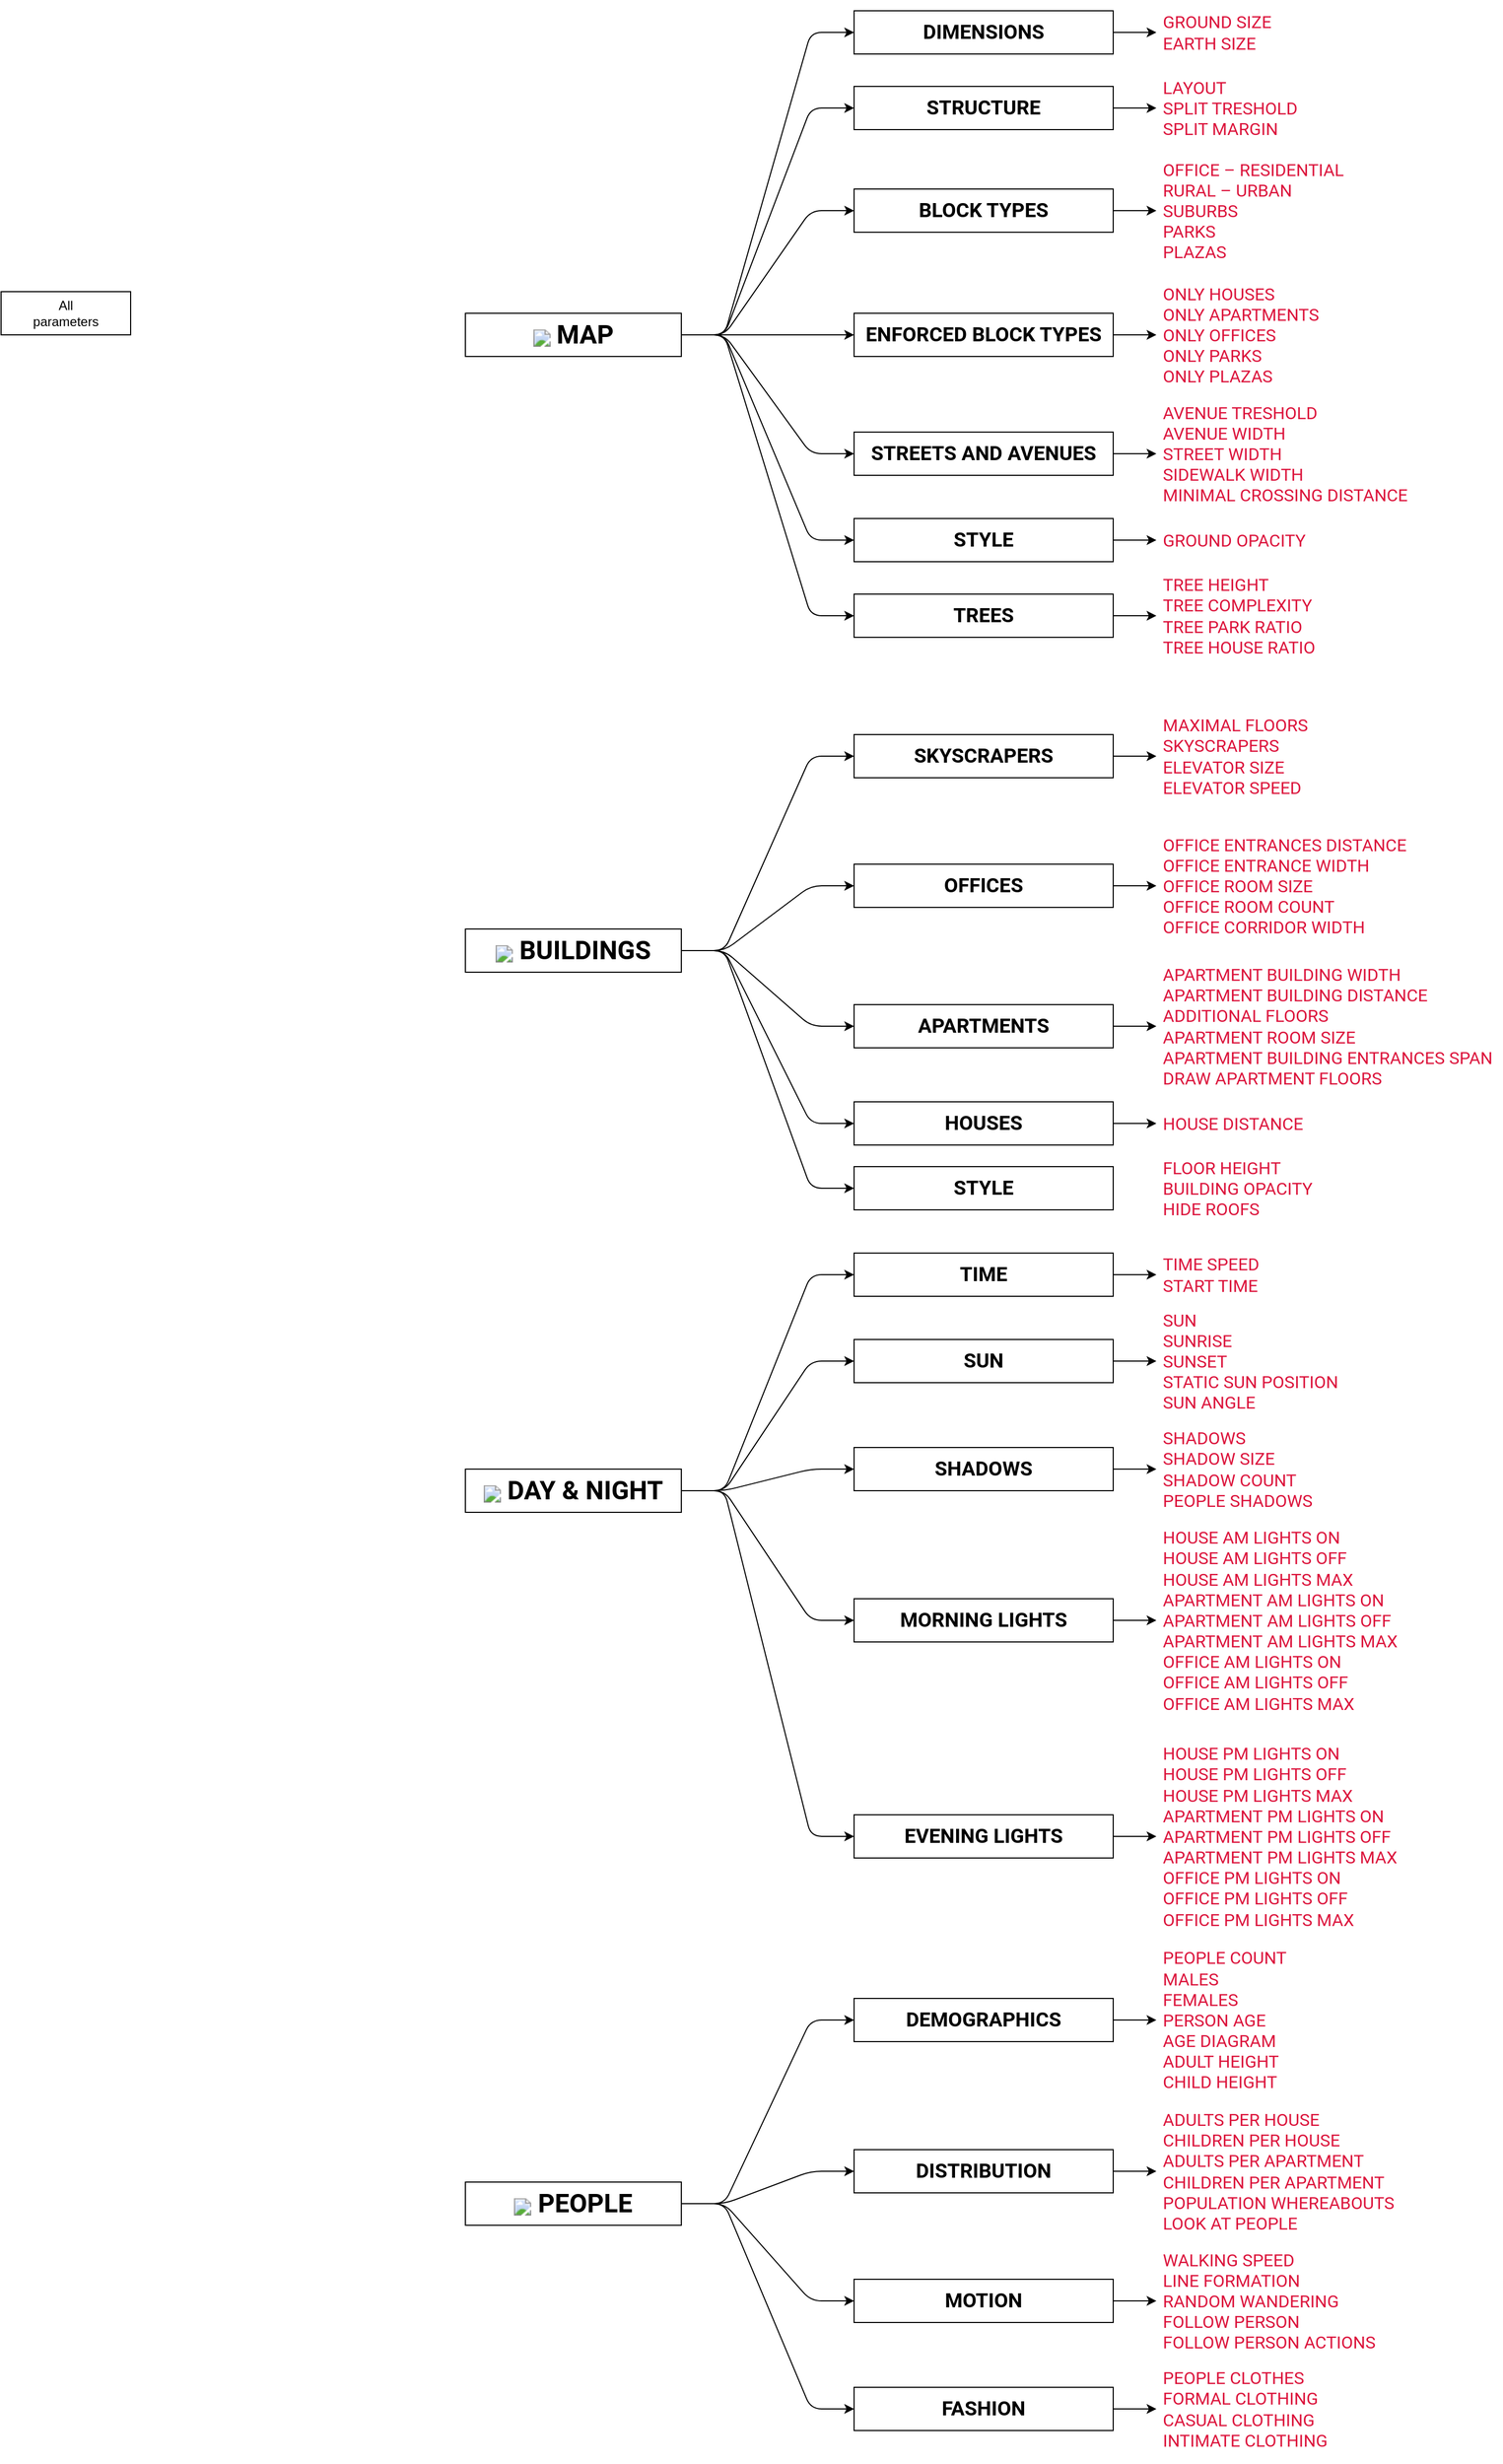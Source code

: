 <mxfile version="14.9.6" type="device"><diagram id="EhhW3xQttqIZV80_lBOK" name="Page-1"><mxGraphModel dx="2055" dy="707" grid="1" gridSize="10" guides="1" tooltips="1" connect="1" arrows="1" fold="1" page="1" pageScale="1" pageWidth="850" pageHeight="1100" math="0" shadow="0"><root><mxCell id="0"/><mxCell id="1" parent="0"/><mxCell id="RYWx__j3mnfogofh_j26-1" value="All&lt;br&gt;parameters" style="rounded=0;whiteSpace=wrap;html=1;" parent="1" vertex="1"><mxGeometry x="-550" y="430" width="120" height="40" as="geometry"/></mxCell><mxCell id="RYWx__j3mnfogofh_j26-2" value="&lt;img class=&quot;logo&quot; src=&quot;http://localhost/icons/map.svg&quot; style=&quot;position: relative ; top: 0.1em ; height: 1em ; font-family: &amp;#34;roboto&amp;#34; , sans-serif ; font-size: 24px ; font-weight: 700 ; text-transform: uppercase ; background-color: rgb(255 , 255 , 255)&quot;&gt;&lt;span style=&quot;font-family: &amp;#34;roboto&amp;#34; , sans-serif ; font-size: 24px ; font-weight: 700 ; text-transform: uppercase ; background-color: rgb(255 , 255 , 255)&quot;&gt;&amp;nbsp;MAP&lt;/span&gt;" style="rounded=0;whiteSpace=wrap;html=1;" parent="1" vertex="1"><mxGeometry x="-120" y="450" width="200" height="40" as="geometry"/></mxCell><mxCell id="RYWx__j3mnfogofh_j26-3" value="&lt;span style=&quot;font-family: &amp;#34;roboto&amp;#34; , sans-serif ; font-size: 18.72px ; font-weight: 700 ; text-transform: uppercase ; background-color: rgb(255 , 255 , 255)&quot;&gt;DIMENSIONS&lt;/span&gt;" style="rounded=0;whiteSpace=wrap;html=1;" parent="1" vertex="1"><mxGeometry x="240" y="170" width="240" height="40" as="geometry"/></mxCell><mxCell id="RYWx__j3mnfogofh_j26-4" value="&lt;span style=&quot;color: rgb(220 , 20 , 60) ; font-family: &amp;quot;roboto&amp;quot; , sans-serif ; font-size: medium ; text-transform: uppercase ; background-color: rgb(255 , 255 , 255)&quot;&gt;GROUND SIZE&lt;br&gt;&lt;/span&gt;&lt;span style=&quot;color: rgb(220 , 20 , 60) ; font-family: &amp;quot;roboto&amp;quot; , sans-serif ; font-size: medium ; text-transform: uppercase ; background-color: rgb(255 , 255 , 255)&quot;&gt;EARTH SIZE&lt;/span&gt;&lt;span style=&quot;color: rgb(220 , 20 , 60) ; font-family: &amp;quot;roboto&amp;quot; , sans-serif ; font-size: medium ; text-transform: uppercase ; background-color: rgb(255 , 255 , 255)&quot;&gt;&lt;br&gt;&lt;/span&gt;" style="rounded=0;whiteSpace=wrap;html=1;align=left;spacing=6;fillColor=none;strokeColor=none;" parent="1" vertex="1"><mxGeometry x="520" y="160" width="200" height="60" as="geometry"/></mxCell><mxCell id="RYWx__j3mnfogofh_j26-6" value="&lt;span style=&quot;font-family: &amp;#34;roboto&amp;#34; , sans-serif ; font-size: 18.72px ; font-weight: 700 ; text-transform: uppercase ; background-color: rgb(255 , 255 , 255)&quot;&gt;STRUCTURE&lt;/span&gt;" style="rounded=0;whiteSpace=wrap;html=1;" parent="1" vertex="1"><mxGeometry x="240" y="240" width="240" height="40" as="geometry"/></mxCell><mxCell id="RYWx__j3mnfogofh_j26-7" value="" style="endArrow=classic;html=1;" parent="1" source="RYWx__j3mnfogofh_j26-3" target="RYWx__j3mnfogofh_j26-4" edge="1"><mxGeometry width="50" height="50" relative="1" as="geometry"><mxPoint x="450" y="470" as="sourcePoint"/><mxPoint x="500" y="420" as="targetPoint"/></mxGeometry></mxCell><mxCell id="RYWx__j3mnfogofh_j26-14" value="" style="endArrow=classic;html=1;entryX=0;entryY=0.5;entryDx=0;entryDy=0;" parent="1" source="RYWx__j3mnfogofh_j26-6" target="RYWx__j3mnfogofh_j26-23" edge="1"><mxGeometry width="50" height="50" relative="1" as="geometry"><mxPoint x="480" y="310" as="sourcePoint"/><mxPoint x="520" y="337.222" as="targetPoint"/></mxGeometry></mxCell><mxCell id="RYWx__j3mnfogofh_j26-17" value="&lt;span style=&quot;font-family: &amp;#34;roboto&amp;#34; , sans-serif ; font-size: 18.72px ; font-weight: 700 ; text-transform: uppercase ; background-color: rgb(255 , 255 , 255)&quot;&gt;BLOCK TYPES&lt;/span&gt;" style="rounded=0;whiteSpace=wrap;html=1;" parent="1" vertex="1"><mxGeometry x="240" y="335" width="240" height="40" as="geometry"/></mxCell><mxCell id="RYWx__j3mnfogofh_j26-23" value="&lt;span style=&quot;color: rgb(220 , 20 , 60) ; font-family: &amp;#34;roboto&amp;#34; , sans-serif ; font-size: medium ; text-align: center ; text-transform: uppercase ; background-color: rgb(255 , 255 , 255)&quot;&gt;LAYOUT&lt;br&gt;&lt;/span&gt;&lt;span style=&quot;color: rgb(220 , 20 , 60) ; font-family: &amp;#34;roboto&amp;#34; , sans-serif ; font-size: medium ; text-align: center ; text-transform: uppercase ; background-color: rgb(255 , 255 , 255)&quot;&gt;SPLIT TRESHOLD&lt;br&gt;&lt;/span&gt;&lt;span style=&quot;color: rgb(220 , 20 , 60) ; font-family: &amp;#34;roboto&amp;#34; , sans-serif ; font-size: medium ; text-align: center ; text-transform: uppercase ; background-color: rgb(255 , 255 , 255)&quot;&gt;SPLIT MARGIN&lt;/span&gt;&lt;span style=&quot;color: rgb(220 , 20 , 60) ; font-family: &amp;#34;roboto&amp;#34; , sans-serif ; font-size: medium ; text-transform: uppercase ; background-color: rgb(255 , 255 , 255)&quot;&gt;&lt;br&gt;&lt;/span&gt;" style="rounded=0;whiteSpace=wrap;html=1;align=left;spacing=6;fillColor=none;strokeColor=none;" parent="1" vertex="1"><mxGeometry x="520" y="230" width="200" height="60" as="geometry"/></mxCell><mxCell id="RYWx__j3mnfogofh_j26-24" value="&lt;span style=&quot;color: rgb(220 , 20 , 60) ; font-family: &amp;#34;roboto&amp;#34; , sans-serif ; font-size: medium ; text-align: center ; text-transform: uppercase ; background-color: rgb(255 , 255 , 255)&quot;&gt;OFFICE – RESIDENTIAL&lt;br&gt;&lt;/span&gt;&lt;span style=&quot;color: rgb(220 , 20 , 60) ; font-family: &amp;#34;roboto&amp;#34; , sans-serif ; font-size: medium ; text-align: center ; text-transform: uppercase ; background-color: rgb(255 , 255 , 255)&quot;&gt;RURAL – URBAN&lt;br&gt;&lt;/span&gt;&lt;span style=&quot;color: rgb(220 , 20 , 60) ; font-family: &amp;#34;roboto&amp;#34; , sans-serif ; font-size: medium ; text-align: center ; text-transform: uppercase ; background-color: rgb(255 , 255 , 255)&quot;&gt;SUBURBS&lt;br&gt;&lt;/span&gt;&lt;span style=&quot;color: rgb(220 , 20 , 60) ; font-family: &amp;#34;roboto&amp;#34; , sans-serif ; font-size: medium ; text-align: center ; text-transform: uppercase ; background-color: rgb(255 , 255 , 255)&quot;&gt;PARKS&lt;br&gt;&lt;/span&gt;&lt;span style=&quot;color: rgb(220 , 20 , 60) ; font-family: &amp;#34;roboto&amp;#34; , sans-serif ; font-size: medium ; text-align: center ; text-transform: uppercase ; background-color: rgb(255 , 255 , 255)&quot;&gt;PLAZAS&lt;/span&gt;&lt;span style=&quot;color: rgb(220 , 20 , 60) ; font-family: &amp;#34;roboto&amp;#34; , sans-serif ; font-size: medium ; text-transform: uppercase ; background-color: rgb(255 , 255 , 255)&quot;&gt;&lt;br&gt;&lt;/span&gt;" style="rounded=0;whiteSpace=wrap;html=1;align=left;spacing=6;fillColor=none;strokeColor=none;" parent="1" vertex="1"><mxGeometry x="520" y="300" width="200" height="110" as="geometry"/></mxCell><mxCell id="RYWx__j3mnfogofh_j26-25" value="" style="endArrow=classic;html=1;entryX=0;entryY=0.5;entryDx=0;entryDy=0;exitX=1;exitY=0.5;exitDx=0;exitDy=0;" parent="1" source="RYWx__j3mnfogofh_j26-17" target="RYWx__j3mnfogofh_j26-24" edge="1"><mxGeometry width="50" height="50" relative="1" as="geometry"><mxPoint x="490" y="260" as="sourcePoint"/><mxPoint x="530" y="260" as="targetPoint"/></mxGeometry></mxCell><mxCell id="RYWx__j3mnfogofh_j26-26" value="&lt;span style=&quot;color: rgb(220 , 20 , 60) ; font-family: &amp;#34;roboto&amp;#34; , sans-serif ; font-size: medium ; text-transform: uppercase ; background-color: rgb(255 , 255 , 255)&quot;&gt;ONLY HOUSES&lt;br&gt;&lt;/span&gt;&lt;span style=&quot;color: rgb(220 , 20 , 60) ; font-family: &amp;#34;roboto&amp;#34; , sans-serif ; font-size: medium ; text-transform: uppercase ; background-color: rgb(255 , 255 , 255)&quot;&gt;ONLY APARTMENTS&lt;br&gt;&lt;/span&gt;&lt;span style=&quot;color: rgb(220 , 20 , 60) ; font-family: &amp;#34;roboto&amp;#34; , sans-serif ; font-size: medium ; text-transform: uppercase ; background-color: rgb(255 , 255 , 255)&quot;&gt;ONLY OFFICES&lt;br&gt;&lt;/span&gt;&lt;span style=&quot;color: rgb(220 , 20 , 60) ; font-family: &amp;#34;roboto&amp;#34; , sans-serif ; font-size: medium ; text-transform: uppercase ; background-color: rgb(255 , 255 , 255)&quot;&gt;ONLY PARKS&lt;br&gt;&lt;/span&gt;&lt;span style=&quot;color: rgb(220 , 20 , 60) ; font-family: &amp;#34;roboto&amp;#34; , sans-serif ; font-size: medium ; text-transform: uppercase ; background-color: rgb(255 , 255 , 255)&quot;&gt;ONLY PLAZAS&lt;/span&gt;&lt;span style=&quot;color: rgb(220 , 20 , 60) ; font-family: &amp;#34;roboto&amp;#34; , sans-serif ; font-size: medium ; text-transform: uppercase ; background-color: rgb(255 , 255 , 255)&quot;&gt;&lt;br&gt;&lt;/span&gt;" style="rounded=0;whiteSpace=wrap;html=1;align=left;spacing=6;fillColor=none;strokeColor=none;" parent="1" vertex="1"><mxGeometry x="520" y="420" width="200" height="100" as="geometry"/></mxCell><mxCell id="RYWx__j3mnfogofh_j26-27" value="&lt;span style=&quot;font-family: &amp;#34;roboto&amp;#34; , sans-serif ; font-size: 18.72px ; font-weight: 700 ; text-transform: uppercase ; background-color: rgb(255 , 255 , 255)&quot;&gt;ENFORCED BLOCK TYPES&lt;/span&gt;" style="rounded=0;whiteSpace=wrap;html=1;" parent="1" vertex="1"><mxGeometry x="240" y="450" width="240" height="40" as="geometry"/></mxCell><mxCell id="RYWx__j3mnfogofh_j26-28" value="" style="endArrow=classic;html=1;entryX=0;entryY=0.5;entryDx=0;entryDy=0;exitX=1;exitY=0.5;exitDx=0;exitDy=0;" parent="1" source="RYWx__j3mnfogofh_j26-27" target="RYWx__j3mnfogofh_j26-26" edge="1"><mxGeometry width="50" height="50" relative="1" as="geometry"><mxPoint x="490" y="365" as="sourcePoint"/><mxPoint x="530" y="365" as="targetPoint"/></mxGeometry></mxCell><mxCell id="RYWx__j3mnfogofh_j26-29" value="&lt;span style=&quot;font-family: &amp;#34;roboto&amp;#34; , sans-serif ; font-size: 18.72px ; font-weight: 700 ; text-transform: uppercase ; background-color: rgb(255 , 255 , 255)&quot;&gt;STREETS AND AVENUES&lt;/span&gt;" style="rounded=0;whiteSpace=wrap;html=1;" parent="1" vertex="1"><mxGeometry x="240" y="560" width="240" height="40" as="geometry"/></mxCell><mxCell id="RYWx__j3mnfogofh_j26-32" value="&lt;span style=&quot;color: rgb(220 , 20 , 60) ; font-family: &amp;#34;roboto&amp;#34; , sans-serif ; font-size: medium ; text-transform: uppercase ; background-color: rgb(255 , 255 , 255)&quot;&gt;AVENUE TRESHOLD&lt;br&gt;&lt;/span&gt;&lt;span style=&quot;color: rgb(220 , 20 , 60) ; font-family: &amp;#34;roboto&amp;#34; , sans-serif ; font-size: medium ; text-transform: uppercase ; background-color: rgb(255 , 255 , 255)&quot;&gt;AVENUE WIDTH&lt;br&gt;&lt;/span&gt;&lt;span style=&quot;color: rgb(220 , 20 , 60) ; font-family: &amp;#34;roboto&amp;#34; , sans-serif ; font-size: medium ; text-transform: uppercase ; background-color: rgb(255 , 255 , 255)&quot;&gt;STREET WIDTH&lt;br&gt;&lt;/span&gt;&lt;span style=&quot;color: rgb(220 , 20 , 60) ; font-family: &amp;#34;roboto&amp;#34; , sans-serif ; font-size: medium ; text-transform: uppercase ; background-color: rgb(255 , 255 , 255)&quot;&gt;SIDEWALK WIDTH&lt;br&gt;&lt;/span&gt;&lt;span style=&quot;color: rgb(220 , 20 , 60) ; font-family: &amp;#34;roboto&amp;#34; , sans-serif ; font-size: medium ; text-transform: uppercase ; background-color: rgb(255 , 255 , 255)&quot;&gt;MINIMAL CROSSING DISTANCE&lt;/span&gt;&lt;span style=&quot;color: rgb(220 , 20 , 60) ; font-family: &amp;#34;roboto&amp;#34; , sans-serif ; font-size: medium ; text-transform: uppercase ; background-color: rgb(255 , 255 , 255)&quot;&gt;&lt;br&gt;&lt;/span&gt;" style="rounded=0;whiteSpace=wrap;html=1;align=left;spacing=6;fillColor=none;strokeColor=none;" parent="1" vertex="1"><mxGeometry x="520" y="530" width="250" height="100" as="geometry"/></mxCell><mxCell id="RYWx__j3mnfogofh_j26-33" value="" style="endArrow=classic;html=1;entryX=0;entryY=0.5;entryDx=0;entryDy=0;" parent="1" source="RYWx__j3mnfogofh_j26-29" target="RYWx__j3mnfogofh_j26-32" edge="1"><mxGeometry width="50" height="50" relative="1" as="geometry"><mxPoint x="480" y="580" as="sourcePoint"/><mxPoint x="530" y="475" as="targetPoint"/></mxGeometry></mxCell><mxCell id="RYWx__j3mnfogofh_j26-34" value="&lt;span style=&quot;font-family: &amp;#34;roboto&amp;#34; , sans-serif ; font-size: 18.72px ; font-weight: 700 ; text-transform: uppercase ; background-color: rgb(255 , 255 , 255)&quot;&gt;STYLE&lt;/span&gt;" style="rounded=0;whiteSpace=wrap;html=1;" parent="1" vertex="1"><mxGeometry x="240" y="640" width="240" height="40" as="geometry"/></mxCell><mxCell id="RYWx__j3mnfogofh_j26-35" value="&lt;span style=&quot;color: rgb(220 , 20 , 60) ; font-family: &amp;#34;roboto&amp;#34; , sans-serif ; font-size: medium ; text-transform: uppercase ; background-color: rgb(255 , 255 , 255)&quot;&gt;GROUND OPACITY&lt;/span&gt;&lt;span style=&quot;color: rgb(220 , 20 , 60) ; font-family: &amp;#34;roboto&amp;#34; , sans-serif ; font-size: medium ; text-transform: uppercase ; background-color: rgb(255 , 255 , 255)&quot;&gt;&lt;br&gt;&lt;/span&gt;" style="rounded=0;whiteSpace=wrap;html=1;align=left;spacing=6;fillColor=none;strokeColor=none;" parent="1" vertex="1"><mxGeometry x="520" y="640" width="250" height="40" as="geometry"/></mxCell><mxCell id="RYWx__j3mnfogofh_j26-36" value="" style="endArrow=classic;html=1;entryX=0;entryY=0.5;entryDx=0;entryDy=0;" parent="1" source="RYWx__j3mnfogofh_j26-34" target="RYWx__j3mnfogofh_j26-35" edge="1"><mxGeometry width="50" height="50" relative="1" as="geometry"><mxPoint x="490" y="570" as="sourcePoint"/><mxPoint x="530" y="570" as="targetPoint"/></mxGeometry></mxCell><mxCell id="RYWx__j3mnfogofh_j26-37" value="&lt;span style=&quot;font-family: &amp;#34;roboto&amp;#34; , sans-serif ; font-size: 18.72px ; font-weight: 700 ; text-transform: uppercase ; background-color: rgb(255 , 255 , 255)&quot;&gt;TREES&lt;/span&gt;" style="rounded=0;whiteSpace=wrap;html=1;" parent="1" vertex="1"><mxGeometry x="240" y="710" width="240" height="40" as="geometry"/></mxCell><mxCell id="RYWx__j3mnfogofh_j26-38" value="&lt;span style=&quot;color: rgb(220 , 20 , 60) ; font-family: &amp;#34;roboto&amp;#34; , sans-serif ; font-size: medium ; text-transform: uppercase ; background-color: rgb(255 , 255 , 255)&quot;&gt;TREE HEIGHT&lt;br&gt;&lt;/span&gt;&lt;span style=&quot;color: rgb(220 , 20 , 60) ; font-family: &amp;#34;roboto&amp;#34; , sans-serif ; font-size: medium ; text-transform: uppercase ; background-color: rgb(255 , 255 , 255)&quot;&gt;TREE COMPLEXITY&lt;br&gt;&lt;/span&gt;&lt;span style=&quot;color: rgb(220 , 20 , 60) ; font-family: &amp;#34;roboto&amp;#34; , sans-serif ; font-size: medium ; text-transform: uppercase ; background-color: rgb(255 , 255 , 255)&quot;&gt;TREE PARK RATIO&lt;br&gt;&lt;/span&gt;&lt;span style=&quot;color: rgb(220 , 20 , 60) ; font-family: &amp;#34;roboto&amp;#34; , sans-serif ; font-size: medium ; text-transform: uppercase ; background-color: rgb(255 , 255 , 255)&quot;&gt;TREE HOUSE RATIO&lt;/span&gt;&lt;span style=&quot;color: rgb(220 , 20 , 60) ; font-family: &amp;#34;roboto&amp;#34; , sans-serif ; font-size: medium ; text-transform: uppercase ; background-color: rgb(255 , 255 , 255)&quot;&gt;&lt;br&gt;&lt;/span&gt;" style="rounded=0;whiteSpace=wrap;html=1;align=left;spacing=6;fillColor=none;strokeColor=none;" parent="1" vertex="1"><mxGeometry x="520" y="690" width="250" height="80" as="geometry"/></mxCell><mxCell id="RYWx__j3mnfogofh_j26-39" value="" style="endArrow=classic;html=1;exitX=1;exitY=0.5;exitDx=0;exitDy=0;" parent="1" source="RYWx__j3mnfogofh_j26-37" edge="1"><mxGeometry width="50" height="50" relative="1" as="geometry"><mxPoint x="490" y="640" as="sourcePoint"/><mxPoint x="520" y="730" as="targetPoint"/></mxGeometry></mxCell><mxCell id="RYWx__j3mnfogofh_j26-40" value="" style="endArrow=classic;html=1;exitX=1;exitY=0.5;exitDx=0;exitDy=0;entryX=0;entryY=0.5;entryDx=0;entryDy=0;" parent="1" source="RYWx__j3mnfogofh_j26-2" target="RYWx__j3mnfogofh_j26-3" edge="1"><mxGeometry width="50" height="50" relative="1" as="geometry"><mxPoint x="490" y="190.0" as="sourcePoint"/><mxPoint x="530" y="190.0" as="targetPoint"/><Array as="points"><mxPoint x="120" y="470"/><mxPoint x="200" y="190"/></Array></mxGeometry></mxCell><mxCell id="RYWx__j3mnfogofh_j26-41" value="" style="endArrow=classic;html=1;exitX=1;exitY=0.5;exitDx=0;exitDy=0;entryX=0;entryY=0.5;entryDx=0;entryDy=0;" parent="1" source="RYWx__j3mnfogofh_j26-2" target="RYWx__j3mnfogofh_j26-6" edge="1"><mxGeometry width="50" height="50" relative="1" as="geometry"><mxPoint x="90" y="480" as="sourcePoint"/><mxPoint x="250" y="190.0" as="targetPoint"/><Array as="points"><mxPoint x="120" y="470"/><mxPoint x="200" y="260"/></Array></mxGeometry></mxCell><mxCell id="RYWx__j3mnfogofh_j26-42" value="" style="endArrow=classic;html=1;exitX=1;exitY=0.5;exitDx=0;exitDy=0;entryX=0;entryY=0.5;entryDx=0;entryDy=0;" parent="1" source="RYWx__j3mnfogofh_j26-2" target="RYWx__j3mnfogofh_j26-17" edge="1"><mxGeometry width="50" height="50" relative="1" as="geometry"><mxPoint x="100" y="490" as="sourcePoint"/><mxPoint x="260" y="200.0" as="targetPoint"/><Array as="points"><mxPoint x="120" y="470"/><mxPoint x="200" y="355"/></Array></mxGeometry></mxCell><mxCell id="RYWx__j3mnfogofh_j26-43" value="" style="endArrow=classic;html=1;entryX=0;entryY=0.5;entryDx=0;entryDy=0;" parent="1" target="RYWx__j3mnfogofh_j26-27" edge="1"><mxGeometry width="50" height="50" relative="1" as="geometry"><mxPoint x="80" y="470" as="sourcePoint"/><mxPoint x="270" y="210.0" as="targetPoint"/><Array as="points"><mxPoint x="200" y="470"/></Array></mxGeometry></mxCell><mxCell id="RYWx__j3mnfogofh_j26-44" value="" style="endArrow=classic;html=1;entryX=0;entryY=0.5;entryDx=0;entryDy=0;" parent="1" target="RYWx__j3mnfogofh_j26-29" edge="1"><mxGeometry width="50" height="50" relative="1" as="geometry"><mxPoint x="80" y="470" as="sourcePoint"/><mxPoint x="280" y="220.0" as="targetPoint"/><Array as="points"><mxPoint x="120" y="470"/><mxPoint x="200" y="580"/></Array></mxGeometry></mxCell><mxCell id="RYWx__j3mnfogofh_j26-45" value="" style="endArrow=classic;html=1;exitX=1;exitY=0.5;exitDx=0;exitDy=0;entryX=0;entryY=0.5;entryDx=0;entryDy=0;" parent="1" source="RYWx__j3mnfogofh_j26-2" target="RYWx__j3mnfogofh_j26-34" edge="1"><mxGeometry width="50" height="50" relative="1" as="geometry"><mxPoint x="130" y="520" as="sourcePoint"/><mxPoint x="290" y="230.0" as="targetPoint"/><Array as="points"><mxPoint x="120" y="470"/><mxPoint x="200" y="660"/></Array></mxGeometry></mxCell><mxCell id="RYWx__j3mnfogofh_j26-46" value="" style="endArrow=classic;html=1;exitX=1;exitY=0.5;exitDx=0;exitDy=0;entryX=0;entryY=0.5;entryDx=0;entryDy=0;" parent="1" source="RYWx__j3mnfogofh_j26-2" target="RYWx__j3mnfogofh_j26-37" edge="1"><mxGeometry width="50" height="50" relative="1" as="geometry"><mxPoint x="140" y="530" as="sourcePoint"/><mxPoint x="300" y="240.0" as="targetPoint"/><Array as="points"><mxPoint x="120" y="470"/><mxPoint x="200" y="730"/></Array></mxGeometry></mxCell><mxCell id="zPYWGVCh7tw-Yxhh1Zgq-1" value="&lt;img class=&quot;logo&quot; src=&quot;http://localhost/icons/buildings.svg&quot; style=&quot;position: relative ; top: 0.1em ; height: 1em ; font-family: &amp;#34;roboto&amp;#34; , sans-serif ; font-size: 24px ; font-weight: 700 ; text-transform: uppercase ; background-color: rgb(255 , 255 , 255)&quot;&gt;&lt;span style=&quot;font-family: &amp;#34;roboto&amp;#34; , sans-serif ; font-size: 24px ; font-weight: 700 ; text-transform: uppercase ; background-color: rgb(255 , 255 , 255)&quot;&gt;&amp;nbsp;BUILDINGS&lt;/span&gt;" style="rounded=0;whiteSpace=wrap;html=1;" vertex="1" parent="1"><mxGeometry x="-120" y="1020" width="200" height="40" as="geometry"/></mxCell><mxCell id="zPYWGVCh7tw-Yxhh1Zgq-2" value="&lt;span style=&quot;font-family: &amp;#34;roboto&amp;#34; , sans-serif ; font-size: 18.72px ; font-weight: 700 ; text-transform: uppercase ; background-color: rgb(255 , 255 , 255)&quot;&gt;OFFICES&lt;/span&gt;" style="rounded=0;whiteSpace=wrap;html=1;" vertex="1" parent="1"><mxGeometry x="240" y="960" width="240" height="40" as="geometry"/></mxCell><mxCell id="zPYWGVCh7tw-Yxhh1Zgq-3" value="&lt;span style=&quot;color: rgb(220 , 20 , 60) ; font-family: &amp;#34;roboto&amp;#34; , sans-serif ; font-size: medium ; text-transform: uppercase ; background-color: rgb(255 , 255 , 255)&quot;&gt;OFFICE ENTRANCES DISTANCE&lt;br&gt;&lt;/span&gt;&lt;span style=&quot;color: rgb(220 , 20 , 60) ; font-family: &amp;#34;roboto&amp;#34; , sans-serif ; font-size: medium ; text-transform: uppercase ; background-color: rgb(255 , 255 , 255)&quot;&gt;OFFICE ENTRANCE WIDTH&lt;br&gt;&lt;/span&gt;&lt;span style=&quot;color: rgb(220 , 20 , 60) ; font-family: &amp;#34;roboto&amp;#34; , sans-serif ; font-size: medium ; text-transform: uppercase ; background-color: rgb(255 , 255 , 255)&quot;&gt;OFFICE ROOM SIZE&lt;br&gt;&lt;/span&gt;&lt;span style=&quot;color: rgb(220 , 20 , 60) ; font-family: &amp;#34;roboto&amp;#34; , sans-serif ; font-size: medium ; text-transform: uppercase ; background-color: rgb(255 , 255 , 255)&quot;&gt;OFFICE ROOM COUNT&lt;br&gt;&lt;/span&gt;&lt;span style=&quot;color: rgb(220 , 20 , 60) ; font-family: &amp;#34;roboto&amp;#34; , sans-serif ; font-size: medium ; text-transform: uppercase ; background-color: rgb(255 , 255 , 255)&quot;&gt;OFFICE CORRIDOR WIDTH&lt;/span&gt;&lt;span style=&quot;color: rgb(220 , 20 , 60) ; font-family: &amp;#34;roboto&amp;#34; , sans-serif ; font-size: medium ; text-transform: uppercase ; background-color: rgb(255 , 255 , 255)&quot;&gt;&lt;br&gt;&lt;/span&gt;" style="rounded=0;whiteSpace=wrap;html=1;align=left;spacing=6;fillColor=none;strokeColor=none;" vertex="1" parent="1"><mxGeometry x="520" y="920" width="250" height="120" as="geometry"/></mxCell><mxCell id="zPYWGVCh7tw-Yxhh1Zgq-4" value="" style="endArrow=classic;html=1;exitX=1;exitY=0.5;exitDx=0;exitDy=0;entryX=0;entryY=0.5;entryDx=0;entryDy=0;" edge="1" parent="1" source="zPYWGVCh7tw-Yxhh1Zgq-2" target="zPYWGVCh7tw-Yxhh1Zgq-3"><mxGeometry width="50" height="50" relative="1" as="geometry"><mxPoint x="490" y="710" as="sourcePoint"/><mxPoint x="530" y="710" as="targetPoint"/></mxGeometry></mxCell><mxCell id="zPYWGVCh7tw-Yxhh1Zgq-5" value="" style="endArrow=classic;html=1;exitX=1;exitY=0.5;exitDx=0;exitDy=0;entryX=0;entryY=0.5;entryDx=0;entryDy=0;" edge="1" parent="1" source="zPYWGVCh7tw-Yxhh1Zgq-1" target="zPYWGVCh7tw-Yxhh1Zgq-2"><mxGeometry width="50" height="50" relative="1" as="geometry"><mxPoint x="20" y="730" as="sourcePoint"/><mxPoint x="180" y="1040" as="targetPoint"/><Array as="points"><mxPoint x="120" y="1040"/><mxPoint x="200" y="980"/></Array></mxGeometry></mxCell><mxCell id="zPYWGVCh7tw-Yxhh1Zgq-6" value="&lt;span style=&quot;font-family: &amp;#34;roboto&amp;#34; , sans-serif ; font-size: 18.72px ; font-weight: 700 ; text-transform: uppercase ; background-color: rgb(255 , 255 , 255)&quot;&gt;HOUSES&lt;/span&gt;" style="rounded=0;whiteSpace=wrap;html=1;" vertex="1" parent="1"><mxGeometry x="240" y="1180" width="240" height="40" as="geometry"/></mxCell><mxCell id="zPYWGVCh7tw-Yxhh1Zgq-7" value="&lt;span style=&quot;color: rgb(220 , 20 , 60) ; font-family: &amp;#34;roboto&amp;#34; , sans-serif ; font-size: medium ; text-transform: uppercase ; background-color: rgb(255 , 255 , 255)&quot;&gt;HOUSE DISTANCE&lt;/span&gt;&lt;span style=&quot;color: rgb(220 , 20 , 60) ; font-family: &amp;#34;roboto&amp;#34; , sans-serif ; font-size: medium ; text-transform: uppercase ; background-color: rgb(255 , 255 , 255)&quot;&gt;&lt;br&gt;&lt;/span&gt;" style="rounded=0;whiteSpace=wrap;html=1;align=left;spacing=6;fillColor=none;strokeColor=none;" vertex="1" parent="1"><mxGeometry x="520" y="1180" width="280" height="40" as="geometry"/></mxCell><mxCell id="zPYWGVCh7tw-Yxhh1Zgq-9" value="" style="endArrow=classic;html=1;exitX=1;exitY=0.5;exitDx=0;exitDy=0;entryX=0;entryY=0.5;entryDx=0;entryDy=0;" edge="1" parent="1" source="zPYWGVCh7tw-Yxhh1Zgq-1" target="zPYWGVCh7tw-Yxhh1Zgq-6"><mxGeometry width="50" height="50" relative="1" as="geometry"><mxPoint x="90" y="1070" as="sourcePoint"/><mxPoint x="250" y="1070" as="targetPoint"/><Array as="points"><mxPoint x="120" y="1040"/><mxPoint x="200" y="1200"/></Array></mxGeometry></mxCell><mxCell id="zPYWGVCh7tw-Yxhh1Zgq-13" value="&lt;span style=&quot;color: rgb(220 , 20 , 60) ; font-family: &amp;#34;roboto&amp;#34; , sans-serif ; font-size: medium ; text-transform: uppercase ; background-color: rgb(255 , 255 , 255)&quot;&gt;HOUSE AM LIGHTS ON&lt;/span&gt;&lt;span style=&quot;color: rgb(220 , 20 , 60) ; font-family: &amp;#34;roboto&amp;#34; , sans-serif ; font-size: medium ; text-transform: uppercase ; background-color: rgb(255 , 255 , 255)&quot;&gt;&lt;br&gt;&lt;/span&gt;&lt;span style=&quot;color: rgb(220 , 20 , 60) ; font-family: &amp;#34;roboto&amp;#34; , sans-serif ; font-size: medium ; text-transform: uppercase ; background-color: rgb(255 , 255 , 255)&quot;&gt;HOUSE AM LIGHTS OFF&lt;/span&gt;&lt;span style=&quot;color: rgb(220 , 20 , 60) ; font-family: &amp;#34;roboto&amp;#34; , sans-serif ; font-size: medium ; text-transform: uppercase ; background-color: rgb(255 , 255 , 255)&quot;&gt;&lt;br&gt;&lt;/span&gt;&lt;span style=&quot;color: rgb(220 , 20 , 60) ; font-family: &amp;#34;roboto&amp;#34; , sans-serif ; font-size: medium ; text-transform: uppercase ; background-color: rgb(255 , 255 , 255)&quot;&gt;HOUSE AM LIGHTS&amp;nbsp;&lt;/span&gt;&lt;span style=&quot;color: rgb(220 , 20 , 60) ; font-family: &amp;#34;roboto&amp;#34; , sans-serif ; font-size: medium ; text-transform: uppercase ; background-color: rgb(255 , 255 , 255)&quot;&gt;MAX&lt;/span&gt;&lt;span style=&quot;color: rgb(220 , 20 , 60) ; font-family: &amp;#34;roboto&amp;#34; , sans-serif ; font-size: medium ; text-transform: uppercase ; background-color: rgb(255 , 255 , 255)&quot;&gt;&lt;br&gt;&lt;/span&gt;&lt;span style=&quot;color: rgb(220 , 20 , 60) ; font-family: &amp;#34;roboto&amp;#34; , sans-serif ; font-size: medium ; text-transform: uppercase ; background-color: rgb(255 , 255 , 255)&quot;&gt;APARTMENT AM LIGHTS ON&lt;/span&gt;&lt;span style=&quot;color: rgb(220 , 20 , 60) ; font-family: &amp;#34;roboto&amp;#34; , sans-serif ; font-size: medium ; text-transform: uppercase ; background-color: rgb(255 , 255 , 255)&quot;&gt;&lt;br&gt;&lt;/span&gt;&lt;span style=&quot;color: rgb(220 , 20 , 60) ; font-family: &amp;#34;roboto&amp;#34; , sans-serif ; font-size: medium ; text-transform: uppercase ; background-color: rgb(255 , 255 , 255)&quot;&gt;APARTMENT&amp;nbsp;&lt;/span&gt;&lt;span style=&quot;color: rgb(220 , 20 , 60) ; font-family: &amp;#34;roboto&amp;#34; , sans-serif ; font-size: medium ; text-transform: uppercase ; background-color: rgb(255 , 255 , 255)&quot;&gt;AM LIGHTS OFF&lt;/span&gt;&lt;span style=&quot;color: rgb(220 , 20 , 60) ; font-family: &amp;#34;roboto&amp;#34; , sans-serif ; font-size: medium ; text-transform: uppercase ; background-color: rgb(255 , 255 , 255)&quot;&gt;&lt;br&gt;&lt;/span&gt;&lt;span style=&quot;color: rgb(220 , 20 , 60) ; font-family: &amp;#34;roboto&amp;#34; , sans-serif ; font-size: medium ; text-transform: uppercase ; background-color: rgb(255 , 255 , 255)&quot;&gt;APARTMENT&amp;nbsp;&lt;/span&gt;&lt;span style=&quot;color: rgb(220 , 20 , 60) ; font-family: &amp;#34;roboto&amp;#34; , sans-serif ; font-size: medium ; text-transform: uppercase ; background-color: rgb(255 , 255 , 255)&quot;&gt;AM LIGHTS&amp;nbsp;&lt;/span&gt;&lt;span style=&quot;color: rgb(220 , 20 , 60) ; font-family: &amp;#34;roboto&amp;#34; , sans-serif ; font-size: medium ; text-transform: uppercase ; background-color: rgb(255 , 255 , 255)&quot;&gt;MAX&lt;/span&gt;&lt;span style=&quot;color: rgb(220 , 20 , 60) ; font-family: &amp;#34;roboto&amp;#34; , sans-serif ; font-size: medium ; text-transform: uppercase ; background-color: rgb(255 , 255 , 255)&quot;&gt;&lt;br&gt;&lt;/span&gt;&lt;span style=&quot;color: rgb(220 , 20 , 60) ; font-family: &amp;#34;roboto&amp;#34; , sans-serif ; font-size: medium ; text-transform: uppercase ; background-color: rgb(255 , 255 , 255)&quot;&gt;OFFICE AM LIGHTS ON&lt;/span&gt;&lt;span style=&quot;color: rgb(220 , 20 , 60) ; font-family: &amp;#34;roboto&amp;#34; , sans-serif ; font-size: medium ; text-transform: uppercase ; background-color: rgb(255 , 255 , 255)&quot;&gt;&lt;br&gt;&lt;/span&gt;&lt;span style=&quot;color: rgb(220 , 20 , 60) ; font-family: &amp;#34;roboto&amp;#34; , sans-serif ; font-size: medium ; text-transform: uppercase ; background-color: rgb(255 , 255 , 255)&quot;&gt;OFFICE&amp;nbsp;&lt;/span&gt;&lt;span style=&quot;color: rgb(220 , 20 , 60) ; font-family: &amp;#34;roboto&amp;#34; , sans-serif ; font-size: medium ; text-transform: uppercase ; background-color: rgb(255 , 255 , 255)&quot;&gt;AM LIGHTS OFF&lt;/span&gt;&lt;span style=&quot;color: rgb(220 , 20 , 60) ; font-family: &amp;#34;roboto&amp;#34; , sans-serif ; font-size: medium ; text-transform: uppercase ; background-color: rgb(255 , 255 , 255)&quot;&gt;&lt;br&gt;&lt;/span&gt;&lt;span style=&quot;color: rgb(220 , 20 , 60) ; font-family: &amp;#34;roboto&amp;#34; , sans-serif ; font-size: medium ; text-transform: uppercase ; background-color: rgb(255 , 255 , 255)&quot;&gt;OFFICE&amp;nbsp;&lt;/span&gt;&lt;span style=&quot;color: rgb(220 , 20 , 60) ; font-family: &amp;#34;roboto&amp;#34; , sans-serif ; font-size: medium ; text-transform: uppercase ; background-color: rgb(255 , 255 , 255)&quot;&gt;AM LIGHTS&amp;nbsp;&lt;/span&gt;&lt;span style=&quot;color: rgb(220 , 20 , 60) ; font-family: &amp;#34;roboto&amp;#34; , sans-serif ; font-size: medium ; text-transform: uppercase ; background-color: rgb(255 , 255 , 255)&quot;&gt;MAX&lt;/span&gt;&lt;span style=&quot;color: rgb(220 , 20 , 60) ; font-family: &amp;#34;roboto&amp;#34; , sans-serif ; font-size: medium ; text-transform: uppercase ; background-color: rgb(255 , 255 , 255)&quot;&gt;&lt;br&gt;&lt;/span&gt;" style="rounded=0;whiteSpace=wrap;html=1;align=left;spacing=6;fillColor=none;strokeColor=none;" vertex="1" parent="1"><mxGeometry x="520" y="1560" width="320" height="200" as="geometry"/></mxCell><mxCell id="zPYWGVCh7tw-Yxhh1Zgq-15" value="" style="endArrow=classic;html=1;entryX=0;entryY=0.5;entryDx=0;entryDy=0;exitX=1;exitY=0.5;exitDx=0;exitDy=0;" edge="1" parent="1" source="zPYWGVCh7tw-Yxhh1Zgq-22" target="zPYWGVCh7tw-Yxhh1Zgq-13"><mxGeometry width="50" height="50" relative="1" as="geometry"><mxPoint x="480" y="1620" as="sourcePoint"/><mxPoint x="370" y="1550" as="targetPoint"/></mxGeometry></mxCell><mxCell id="zPYWGVCh7tw-Yxhh1Zgq-17" value="&lt;span style=&quot;color: rgb(220 , 20 , 60) ; font-family: &amp;#34;roboto&amp;#34; , sans-serif ; font-size: medium ; text-transform: uppercase ; background-color: rgb(255 , 255 , 255)&quot;&gt;HOUSE PM LIGHTS ON&lt;/span&gt;&lt;span style=&quot;color: rgb(220 , 20 , 60) ; font-family: &amp;#34;roboto&amp;#34; , sans-serif ; font-size: medium ; text-transform: uppercase ; background-color: rgb(255 , 255 , 255)&quot;&gt;&lt;br&gt;&lt;/span&gt;&lt;span style=&quot;color: rgb(220 , 20 , 60) ; font-family: &amp;#34;roboto&amp;#34; , sans-serif ; font-size: medium ; text-transform: uppercase ; background-color: rgb(255 , 255 , 255)&quot;&gt;HOUSE PM LIGHTS OFF&lt;/span&gt;&lt;span style=&quot;color: rgb(220 , 20 , 60) ; font-family: &amp;#34;roboto&amp;#34; , sans-serif ; font-size: medium ; text-transform: uppercase ; background-color: rgb(255 , 255 , 255)&quot;&gt;&lt;br&gt;&lt;/span&gt;&lt;span style=&quot;color: rgb(220 , 20 , 60) ; font-family: &amp;#34;roboto&amp;#34; , sans-serif ; font-size: medium ; text-transform: uppercase ; background-color: rgb(255 , 255 , 255)&quot;&gt;HOUSE PM LIGHTS&amp;nbsp;&lt;/span&gt;&lt;span style=&quot;color: rgb(220 , 20 , 60) ; font-family: &amp;#34;roboto&amp;#34; , sans-serif ; font-size: medium ; text-transform: uppercase ; background-color: rgb(255 , 255 , 255)&quot;&gt;MAX&lt;/span&gt;&lt;span style=&quot;color: rgb(220 , 20 , 60) ; font-family: &amp;#34;roboto&amp;#34; , sans-serif ; font-size: medium ; text-transform: uppercase ; background-color: rgb(255 , 255 , 255)&quot;&gt;&lt;br&gt;&lt;/span&gt;&lt;span style=&quot;color: rgb(220 , 20 , 60) ; font-family: &amp;#34;roboto&amp;#34; , sans-serif ; font-size: medium ; text-transform: uppercase ; background-color: rgb(255 , 255 , 255)&quot;&gt;APARTMENT&amp;nbsp;&lt;/span&gt;&lt;span style=&quot;color: rgb(220 , 20 , 60) ; font-family: &amp;#34;roboto&amp;#34; , sans-serif ; font-size: medium ; text-transform: uppercase ; background-color: rgb(255 , 255 , 255)&quot;&gt;PM LIGHTS ON&lt;/span&gt;&lt;span style=&quot;color: rgb(220 , 20 , 60) ; font-family: &amp;#34;roboto&amp;#34; , sans-serif ; font-size: medium ; text-transform: uppercase ; background-color: rgb(255 , 255 , 255)&quot;&gt;&lt;br&gt;&lt;/span&gt;&lt;span style=&quot;color: rgb(220 , 20 , 60) ; font-family: &amp;#34;roboto&amp;#34; , sans-serif ; font-size: medium ; text-transform: uppercase ; background-color: rgb(255 , 255 , 255)&quot;&gt;APARTMENT&amp;nbsp;&lt;/span&gt;&lt;span style=&quot;color: rgb(220 , 20 , 60) ; font-family: &amp;#34;roboto&amp;#34; , sans-serif ; font-size: medium ; text-transform: uppercase ; background-color: rgb(255 , 255 , 255)&quot;&gt;PM LIGHTS OFF&lt;/span&gt;&lt;span style=&quot;color: rgb(220 , 20 , 60) ; font-family: &amp;#34;roboto&amp;#34; , sans-serif ; font-size: medium ; text-transform: uppercase ; background-color: rgb(255 , 255 , 255)&quot;&gt;&lt;br&gt;&lt;/span&gt;&lt;span style=&quot;color: rgb(220 , 20 , 60) ; font-family: &amp;#34;roboto&amp;#34; , sans-serif ; font-size: medium ; text-transform: uppercase ; background-color: rgb(255 , 255 , 255)&quot;&gt;APARTMENT&amp;nbsp;&lt;/span&gt;&lt;span style=&quot;color: rgb(220 , 20 , 60) ; font-family: &amp;#34;roboto&amp;#34; , sans-serif ; font-size: medium ; text-transform: uppercase ; background-color: rgb(255 , 255 , 255)&quot;&gt;PM LIGHTS&amp;nbsp;&lt;/span&gt;&lt;span style=&quot;color: rgb(220 , 20 , 60) ; font-family: &amp;#34;roboto&amp;#34; , sans-serif ; font-size: medium ; text-transform: uppercase ; background-color: rgb(255 , 255 , 255)&quot;&gt;MAX&lt;br&gt;&lt;/span&gt;&lt;span style=&quot;color: rgb(220 , 20 , 60) ; font-family: &amp;#34;roboto&amp;#34; , sans-serif ; font-size: medium ; text-transform: uppercase ; background-color: rgb(255 , 255 , 255)&quot;&gt;OFFICE pM LIGHTS ON&lt;/span&gt;&lt;span style=&quot;color: rgb(220 , 20 , 60) ; font-family: &amp;#34;roboto&amp;#34; , sans-serif ; font-size: medium ; text-transform: uppercase ; background-color: rgb(255 , 255 , 255)&quot;&gt;&lt;br&gt;&lt;/span&gt;&lt;span style=&quot;color: rgb(220 , 20 , 60) ; font-family: &amp;#34;roboto&amp;#34; , sans-serif ; font-size: medium ; text-transform: uppercase ; background-color: rgb(255 , 255 , 255)&quot;&gt;OFFICE&amp;nbsp;&lt;/span&gt;&lt;span style=&quot;color: rgb(220 , 20 , 60) ; font-family: &amp;#34;roboto&amp;#34; , sans-serif ; font-size: medium ; text-transform: uppercase ; background-color: rgb(255 , 255 , 255)&quot;&gt;pM LIGHTS OFF&lt;/span&gt;&lt;span style=&quot;color: rgb(220 , 20 , 60) ; font-family: &amp;#34;roboto&amp;#34; , sans-serif ; font-size: medium ; text-transform: uppercase ; background-color: rgb(255 , 255 , 255)&quot;&gt;&lt;br&gt;&lt;/span&gt;&lt;span style=&quot;color: rgb(220 , 20 , 60) ; font-family: &amp;#34;roboto&amp;#34; , sans-serif ; font-size: medium ; text-transform: uppercase ; background-color: rgb(255 , 255 , 255)&quot;&gt;OFFICE&amp;nbsp;&lt;/span&gt;&lt;span style=&quot;color: rgb(220 , 20 , 60) ; font-family: &amp;#34;roboto&amp;#34; , sans-serif ; font-size: medium ; text-transform: uppercase ; background-color: rgb(255 , 255 , 255)&quot;&gt;pM LIGHTS&amp;nbsp;&lt;/span&gt;&lt;span style=&quot;color: rgb(220 , 20 , 60) ; font-family: &amp;#34;roboto&amp;#34; , sans-serif ; font-size: medium ; text-transform: uppercase ; background-color: rgb(255 , 255 , 255)&quot;&gt;MAX&lt;/span&gt;&lt;span style=&quot;color: rgb(220 , 20 , 60) ; font-family: &amp;#34;roboto&amp;#34; , sans-serif ; font-size: medium ; text-transform: uppercase ; background-color: rgb(255 , 255 , 255)&quot;&gt;&lt;br&gt;&lt;/span&gt;" style="rounded=0;whiteSpace=wrap;html=1;align=left;spacing=6;fillColor=none;strokeColor=none;" vertex="1" parent="1"><mxGeometry x="520" y="1760" width="320" height="200" as="geometry"/></mxCell><mxCell id="zPYWGVCh7tw-Yxhh1Zgq-18" value="" style="endArrow=classic;html=1;exitX=1;exitY=0.5;exitDx=0;exitDy=0;entryX=0;entryY=0.5;entryDx=0;entryDy=0;" edge="1" parent="1" source="zPYWGVCh7tw-Yxhh1Zgq-23" target="zPYWGVCh7tw-Yxhh1Zgq-17"><mxGeometry width="50" height="50" relative="1" as="geometry"><mxPoint x="480" y="1780" as="sourcePoint"/><mxPoint x="530" y="1710" as="targetPoint"/></mxGeometry></mxCell><mxCell id="zPYWGVCh7tw-Yxhh1Zgq-19" value="" style="endArrow=classic;html=1;exitX=1;exitY=0.5;exitDx=0;exitDy=0;entryX=0;entryY=0.5;entryDx=0;entryDy=0;" edge="1" parent="1" source="zPYWGVCh7tw-Yxhh1Zgq-6" target="zPYWGVCh7tw-Yxhh1Zgq-7"><mxGeometry width="50" height="50" relative="1" as="geometry"><mxPoint x="480" y="1240" as="sourcePoint"/><mxPoint x="500" y="1250" as="targetPoint"/></mxGeometry></mxCell><mxCell id="zPYWGVCh7tw-Yxhh1Zgq-21" value="&lt;img class=&quot;logo&quot; src=&quot;http://localhost/icons/daynight.svg&quot; style=&quot;position: relative ; top: 0.1em ; height: 1em ; font-family: &amp;#34;roboto&amp;#34; , sans-serif ; font-size: 24px ; font-weight: 700 ; text-transform: uppercase ; background-color: rgb(255 , 255 , 255)&quot;&gt;&lt;span style=&quot;font-family: &amp;#34;roboto&amp;#34; , sans-serif ; font-size: 24px ; font-weight: 700 ; text-transform: uppercase ; background-color: rgb(255 , 255 , 255)&quot;&gt;&amp;nbsp;DAY &amp;amp; NIGHT&lt;/span&gt;" style="rounded=0;whiteSpace=wrap;html=1;" vertex="1" parent="1"><mxGeometry x="-120" y="1520" width="200" height="40" as="geometry"/></mxCell><mxCell id="zPYWGVCh7tw-Yxhh1Zgq-22" value="&lt;span style=&quot;font-family: &amp;#34;roboto&amp;#34; , sans-serif ; font-size: 18.72px ; font-weight: 700 ; text-transform: uppercase ; background-color: rgb(255 , 255 , 255)&quot;&gt;MORNING LIGHTS&lt;/span&gt;" style="rounded=0;whiteSpace=wrap;html=1;" vertex="1" parent="1"><mxGeometry x="240" y="1640" width="240" height="40" as="geometry"/></mxCell><mxCell id="zPYWGVCh7tw-Yxhh1Zgq-23" value="&lt;span style=&quot;font-family: &amp;#34;roboto&amp;#34; , sans-serif ; font-size: 18.72px ; font-weight: 700 ; text-transform: uppercase ; background-color: rgb(255 , 255 , 255)&quot;&gt;EVENING LIGHTS&lt;/span&gt;" style="rounded=0;whiteSpace=wrap;html=1;" vertex="1" parent="1"><mxGeometry x="240" y="1840" width="240" height="40" as="geometry"/></mxCell><mxCell id="zPYWGVCh7tw-Yxhh1Zgq-24" value="" style="endArrow=classic;html=1;exitX=1;exitY=0.5;exitDx=0;exitDy=0;entryX=0;entryY=0.5;entryDx=0;entryDy=0;" edge="1" parent="1" source="zPYWGVCh7tw-Yxhh1Zgq-21" target="zPYWGVCh7tw-Yxhh1Zgq-22"><mxGeometry width="50" height="50" relative="1" as="geometry"><mxPoint x="50" y="1260" as="sourcePoint"/><mxPoint x="210" y="1500" as="targetPoint"/><Array as="points"><mxPoint x="120" y="1540"/><mxPoint x="200" y="1660"/></Array></mxGeometry></mxCell><mxCell id="zPYWGVCh7tw-Yxhh1Zgq-25" value="" style="endArrow=classic;html=1;exitX=1;exitY=0.5;exitDx=0;exitDy=0;entryX=0;entryY=0.5;entryDx=0;entryDy=0;" edge="1" parent="1" source="zPYWGVCh7tw-Yxhh1Zgq-21" target="zPYWGVCh7tw-Yxhh1Zgq-23"><mxGeometry width="50" height="50" relative="1" as="geometry"><mxPoint x="90" y="1550" as="sourcePoint"/><mxPoint x="250" y="1510" as="targetPoint"/><Array as="points"><mxPoint x="120" y="1540"/><mxPoint x="200" y="1860"/></Array></mxGeometry></mxCell><mxCell id="zPYWGVCh7tw-Yxhh1Zgq-27" value="&lt;span style=&quot;font-family: &amp;#34;roboto&amp;#34; , sans-serif ; font-size: 18.72px ; font-weight: 700 ; text-transform: uppercase ; background-color: rgb(255 , 255 , 255)&quot;&gt;APARTMENTS&lt;/span&gt;" style="rounded=0;whiteSpace=wrap;html=1;" vertex="1" parent="1"><mxGeometry x="240" y="1090" width="240" height="40" as="geometry"/></mxCell><mxCell id="zPYWGVCh7tw-Yxhh1Zgq-28" value="&lt;span style=&quot;color: rgb(220 , 20 , 60) ; font-family: &amp;#34;roboto&amp;#34; , sans-serif ; font-size: medium ; text-transform: uppercase ; background-color: rgb(255 , 255 , 255)&quot;&gt;APARTMENT BUILDING WIDTH&lt;br&gt;&lt;/span&gt;&lt;span style=&quot;color: rgb(220 , 20 , 60) ; font-family: &amp;#34;roboto&amp;#34; , sans-serif ; font-size: medium ; text-transform: uppercase ; background-color: rgb(255 , 255 , 255)&quot;&gt;APARTMENT BUILDING DISTANCE&lt;br&gt;&lt;/span&gt;&lt;span style=&quot;color: rgb(220 , 20 , 60) ; font-family: &amp;#34;roboto&amp;#34; , sans-serif ; font-size: medium ; text-transform: uppercase ; background-color: rgb(255 , 255 , 255)&quot;&gt;ADDITIONAL FLOORS&lt;br&gt;&lt;/span&gt;&lt;span style=&quot;color: rgb(220 , 20 , 60) ; font-family: &amp;#34;roboto&amp;#34; , sans-serif ; font-size: medium ; text-transform: uppercase ; background-color: rgb(255 , 255 , 255)&quot;&gt;APARTMENT ROOM SIZE&lt;br&gt;&lt;/span&gt;&lt;span style=&quot;color: rgb(220 , 20 , 60) ; font-family: &amp;#34;roboto&amp;#34; , sans-serif ; font-size: medium ; text-transform: uppercase ; background-color: rgb(255 , 255 , 255)&quot;&gt;APARTMENT BUILDING ENTRANCES SPAN&lt;br&gt;&lt;/span&gt;&lt;span style=&quot;color: rgb(220 , 20 , 60) ; font-family: &amp;#34;roboto&amp;#34; , sans-serif ; font-size: medium ; text-transform: uppercase ; background-color: rgb(255 , 255 , 255)&quot;&gt;DRAW APARTMENT FLOORS&lt;/span&gt;&lt;span style=&quot;color: rgb(220 , 20 , 60) ; font-family: &amp;#34;roboto&amp;#34; , sans-serif ; font-size: medium ; text-transform: uppercase ; background-color: rgb(255 , 255 , 255)&quot;&gt;&lt;br&gt;&lt;/span&gt;" style="rounded=0;whiteSpace=wrap;html=1;align=left;spacing=6;fillColor=none;strokeColor=none;" vertex="1" parent="1"><mxGeometry x="520" y="1050" width="320" height="120" as="geometry"/></mxCell><mxCell id="zPYWGVCh7tw-Yxhh1Zgq-29" value="" style="endArrow=classic;html=1;exitX=1;exitY=0.5;exitDx=0;exitDy=0;entryX=0;entryY=0.5;entryDx=0;entryDy=0;" edge="1" source="zPYWGVCh7tw-Yxhh1Zgq-27" target="zPYWGVCh7tw-Yxhh1Zgq-28" parent="1"><mxGeometry width="50" height="50" relative="1" as="geometry"><mxPoint x="480" y="1150" as="sourcePoint"/><mxPoint x="500" y="1160" as="targetPoint"/></mxGeometry></mxCell><mxCell id="zPYWGVCh7tw-Yxhh1Zgq-30" value="" style="endArrow=classic;html=1;exitX=1;exitY=0.5;exitDx=0;exitDy=0;entryX=0;entryY=0.5;entryDx=0;entryDy=0;" edge="1" parent="1" source="zPYWGVCh7tw-Yxhh1Zgq-1" target="zPYWGVCh7tw-Yxhh1Zgq-27"><mxGeometry width="50" height="50" relative="1" as="geometry"><mxPoint x="90" y="1070" as="sourcePoint"/><mxPoint x="250" y="830" as="targetPoint"/><Array as="points"><mxPoint x="120" y="1040"/><mxPoint x="200" y="1110"/></Array></mxGeometry></mxCell><mxCell id="zPYWGVCh7tw-Yxhh1Zgq-31" value="&lt;span style=&quot;font-family: &amp;#34;roboto&amp;#34; , sans-serif ; font-size: 18.72px ; font-weight: 700 ; text-transform: uppercase ; background-color: rgb(255 , 255 , 255)&quot;&gt;SKYSCRAPERS&lt;/span&gt;" style="rounded=0;whiteSpace=wrap;html=1;" vertex="1" parent="1"><mxGeometry x="240" y="840" width="240" height="40" as="geometry"/></mxCell><mxCell id="zPYWGVCh7tw-Yxhh1Zgq-32" value="&lt;span style=&quot;color: rgb(220 , 20 , 60) ; font-family: &amp;#34;roboto&amp;#34; , sans-serif ; font-size: medium ; text-transform: uppercase ; background-color: rgb(255 , 255 , 255)&quot;&gt;MAXIMAL FLOORS&lt;br&gt;&lt;/span&gt;&lt;span style=&quot;color: rgb(220 , 20 , 60) ; font-family: &amp;#34;roboto&amp;#34; , sans-serif ; font-size: medium ; text-transform: uppercase ; background-color: rgb(255 , 255 , 255)&quot;&gt;SKYSCRAPERS&lt;br&gt;&lt;/span&gt;&lt;span style=&quot;color: rgb(220 , 20 , 60) ; font-family: &amp;#34;roboto&amp;#34; , sans-serif ; font-size: medium ; text-transform: uppercase ; background-color: rgb(255 , 255 , 255)&quot;&gt;ELEVATOR SIZE&lt;br&gt;&lt;/span&gt;&lt;span style=&quot;color: rgb(220 , 20 , 60) ; font-family: &amp;#34;roboto&amp;#34; , sans-serif ; font-size: medium ; text-transform: uppercase ; background-color: rgb(255 , 255 , 255)&quot;&gt;ELEVATOR SPEED&lt;/span&gt;&lt;span style=&quot;color: rgb(220 , 20 , 60) ; font-family: &amp;#34;roboto&amp;#34; , sans-serif ; font-size: medium ; text-transform: uppercase ; background-color: rgb(255 , 255 , 255)&quot;&gt;&lt;br&gt;&lt;/span&gt;" style="rounded=0;whiteSpace=wrap;html=1;align=left;spacing=6;fillColor=none;strokeColor=none;" vertex="1" parent="1"><mxGeometry x="520" y="820" width="180" height="80" as="geometry"/></mxCell><mxCell id="zPYWGVCh7tw-Yxhh1Zgq-33" value="" style="endArrow=classic;html=1;exitX=1;exitY=0.5;exitDx=0;exitDy=0;entryX=0;entryY=0.5;entryDx=0;entryDy=0;" edge="1" parent="1" source="zPYWGVCh7tw-Yxhh1Zgq-31" target="zPYWGVCh7tw-Yxhh1Zgq-32"><mxGeometry width="50" height="50" relative="1" as="geometry"><mxPoint x="490" y="1040" as="sourcePoint"/><mxPoint x="530" y="1040" as="targetPoint"/></mxGeometry></mxCell><mxCell id="zPYWGVCh7tw-Yxhh1Zgq-34" value="" style="endArrow=classic;html=1;exitX=1;exitY=0.5;exitDx=0;exitDy=0;entryX=0;entryY=0.5;entryDx=0;entryDy=0;" edge="1" parent="1" source="zPYWGVCh7tw-Yxhh1Zgq-1" target="zPYWGVCh7tw-Yxhh1Zgq-31"><mxGeometry width="50" height="50" relative="1" as="geometry"><mxPoint x="90" y="1070.0" as="sourcePoint"/><mxPoint x="250" y="990" as="targetPoint"/><Array as="points"><mxPoint x="120" y="1040"/><mxPoint x="200" y="860"/></Array></mxGeometry></mxCell><mxCell id="zPYWGVCh7tw-Yxhh1Zgq-35" value="&lt;span style=&quot;font-family: &amp;#34;roboto&amp;#34; , sans-serif ; font-size: 18.72px ; font-weight: 700 ; text-transform: uppercase ; background-color: rgb(255 , 255 , 255)&quot;&gt;STYLE&lt;/span&gt;" style="rounded=0;whiteSpace=wrap;html=1;" vertex="1" parent="1"><mxGeometry x="240" y="1240" width="240" height="40" as="geometry"/></mxCell><mxCell id="zPYWGVCh7tw-Yxhh1Zgq-36" value="&lt;span style=&quot;color: rgb(220 , 20 , 60) ; font-family: &amp;#34;roboto&amp;#34; , sans-serif ; font-size: medium ; text-transform: uppercase ; background-color: rgb(255 , 255 , 255)&quot;&gt;FLOOR HEIGHT&lt;br&gt;&lt;/span&gt;&lt;span style=&quot;color: rgb(220 , 20 , 60) ; font-family: &amp;#34;roboto&amp;#34; , sans-serif ; font-size: medium ; text-transform: uppercase ; background-color: rgb(255 , 255 , 255)&quot;&gt;BUILDING OPACITY&lt;br&gt;&lt;/span&gt;&lt;span style=&quot;color: rgb(220 , 20 , 60) ; font-family: &amp;#34;roboto&amp;#34; , sans-serif ; font-size: medium ; text-transform: uppercase ; background-color: rgb(255 , 255 , 255)&quot;&gt;HIDE ROOFS&lt;/span&gt;&lt;span style=&quot;color: rgb(220 , 20 , 60) ; font-family: &amp;#34;roboto&amp;#34; , sans-serif ; font-size: medium ; text-transform: uppercase ; background-color: rgb(255 , 255 , 255)&quot;&gt;&lt;br&gt;&lt;/span&gt;" style="rounded=0;whiteSpace=wrap;html=1;align=left;spacing=6;fillColor=none;strokeColor=none;" vertex="1" parent="1"><mxGeometry x="520" y="1220" width="280" height="80" as="geometry"/></mxCell><mxCell id="zPYWGVCh7tw-Yxhh1Zgq-37" value="" style="endArrow=classic;html=1;exitX=1;exitY=0.5;exitDx=0;exitDy=0;entryX=0;entryY=0.5;entryDx=0;entryDy=0;" edge="1" parent="1" source="zPYWGVCh7tw-Yxhh1Zgq-1" target="zPYWGVCh7tw-Yxhh1Zgq-35"><mxGeometry width="50" height="50" relative="1" as="geometry"><mxPoint x="90" y="1050" as="sourcePoint"/><mxPoint x="250" y="1210" as="targetPoint"/><Array as="points"><mxPoint x="120" y="1040"/><mxPoint x="200" y="1260"/></Array></mxGeometry></mxCell><mxCell id="zPYWGVCh7tw-Yxhh1Zgq-38" value="&lt;span style=&quot;font-family: &amp;#34;roboto&amp;#34; , sans-serif ; font-size: 18.72px ; font-weight: 700 ; text-transform: uppercase ; background-color: rgb(255 , 255 , 255)&quot;&gt;SUN&lt;/span&gt;" style="rounded=0;whiteSpace=wrap;html=1;" vertex="1" parent="1"><mxGeometry x="240" y="1400" width="240" height="40" as="geometry"/></mxCell><mxCell id="zPYWGVCh7tw-Yxhh1Zgq-39" value="&lt;span style=&quot;color: rgb(220 , 20 , 60) ; font-family: &amp;#34;roboto&amp;#34; , sans-serif ; font-size: medium ; text-transform: uppercase ; background-color: rgb(255 , 255 , 255)&quot;&gt;SUN&lt;br&gt;&lt;/span&gt;&lt;span style=&quot;color: rgb(220 , 20 , 60) ; font-family: &amp;#34;roboto&amp;#34; , sans-serif ; font-size: medium ; text-transform: uppercase ; background-color: rgb(255 , 255 , 255)&quot;&gt;SUNRISE&lt;br&gt;&lt;/span&gt;&lt;span style=&quot;color: rgb(220 , 20 , 60) ; font-family: &amp;#34;roboto&amp;#34; , sans-serif ; font-size: medium ; text-transform: uppercase ; background-color: rgb(255 , 255 , 255)&quot;&gt;SUNSET&lt;br&gt;&lt;/span&gt;&lt;span style=&quot;color: rgb(220 , 20 , 60) ; font-family: &amp;#34;roboto&amp;#34; , sans-serif ; font-size: medium ; text-transform: uppercase ; background-color: rgb(255 , 255 , 255)&quot;&gt;STATIC SUN POSITION&lt;br&gt;&lt;/span&gt;&lt;span style=&quot;color: rgb(220 , 20 , 60) ; font-family: &amp;#34;roboto&amp;#34; , sans-serif ; font-size: medium ; text-transform: uppercase ; background-color: rgb(255 , 255 , 255)&quot;&gt;SUN ANGLE&lt;/span&gt;&lt;span style=&quot;color: rgb(220 , 20 , 60) ; font-family: &amp;#34;roboto&amp;#34; , sans-serif ; font-size: medium ; text-transform: uppercase ; background-color: rgb(255 , 255 , 255)&quot;&gt;&lt;br&gt;&lt;/span&gt;" style="rounded=0;whiteSpace=wrap;html=1;align=left;spacing=6;fillColor=none;strokeColor=none;" vertex="1" parent="1"><mxGeometry x="520" y="1360" width="280" height="120" as="geometry"/></mxCell><mxCell id="zPYWGVCh7tw-Yxhh1Zgq-40" value="" style="endArrow=classic;html=1;exitX=1;exitY=0.5;exitDx=0;exitDy=0;entryX=0;entryY=0.5;entryDx=0;entryDy=0;" edge="1" parent="1" source="zPYWGVCh7tw-Yxhh1Zgq-21" target="zPYWGVCh7tw-Yxhh1Zgq-38"><mxGeometry width="50" height="50" relative="1" as="geometry"><mxPoint x="90" y="1550" as="sourcePoint"/><mxPoint x="250" y="1550" as="targetPoint"/><Array as="points"><mxPoint x="120" y="1540"/><mxPoint x="200" y="1420"/></Array></mxGeometry></mxCell><mxCell id="zPYWGVCh7tw-Yxhh1Zgq-41" value="" style="endArrow=classic;html=1;exitX=1;exitY=0.5;exitDx=0;exitDy=0;" edge="1" parent="1" source="zPYWGVCh7tw-Yxhh1Zgq-38"><mxGeometry width="50" height="50" relative="1" as="geometry"><mxPoint x="490" y="1610" as="sourcePoint"/><mxPoint x="520" y="1420" as="targetPoint"/></mxGeometry></mxCell><mxCell id="zPYWGVCh7tw-Yxhh1Zgq-42" value="&lt;span style=&quot;font-family: &amp;#34;roboto&amp;#34; , sans-serif ; font-size: 18.72px ; font-weight: 700 ; text-transform: uppercase ; background-color: rgb(255 , 255 , 255)&quot;&gt;SHADOWS&lt;/span&gt;" style="rounded=0;whiteSpace=wrap;html=1;" vertex="1" parent="1"><mxGeometry x="240" y="1500" width="240" height="40" as="geometry"/></mxCell><mxCell id="zPYWGVCh7tw-Yxhh1Zgq-43" value="" style="endArrow=classic;html=1;exitX=1;exitY=0.5;exitDx=0;exitDy=0;entryX=0;entryY=0.5;entryDx=0;entryDy=0;" edge="1" source="zPYWGVCh7tw-Yxhh1Zgq-42" parent="1" target="zPYWGVCh7tw-Yxhh1Zgq-44"><mxGeometry width="50" height="50" relative="1" as="geometry"><mxPoint x="490" y="1750" as="sourcePoint"/><mxPoint x="520" y="1560" as="targetPoint"/></mxGeometry></mxCell><mxCell id="zPYWGVCh7tw-Yxhh1Zgq-44" value="&lt;span style=&quot;color: rgb(220 , 20 , 60) ; font-family: &amp;#34;roboto&amp;#34; , sans-serif ; font-size: medium ; text-transform: uppercase ; background-color: rgb(255 , 255 , 255)&quot;&gt;SHADOWS&lt;br&gt;&lt;/span&gt;&lt;span style=&quot;color: rgb(220 , 20 , 60) ; font-family: &amp;#34;roboto&amp;#34; , sans-serif ; font-size: medium ; text-transform: uppercase ; background-color: rgb(255 , 255 , 255)&quot;&gt;SHADOW SIZE&lt;br&gt;&lt;/span&gt;&lt;span style=&quot;color: rgb(220 , 20 , 60) ; font-family: &amp;#34;roboto&amp;#34; , sans-serif ; font-size: medium ; text-transform: uppercase ; background-color: rgb(255 , 255 , 255)&quot;&gt;SHADOW COUNT&lt;br&gt;&lt;/span&gt;&lt;span style=&quot;color: rgb(220 , 20 , 60) ; font-family: &amp;#34;roboto&amp;#34; , sans-serif ; font-size: medium ; text-transform: uppercase ; background-color: rgb(255 , 255 , 255)&quot;&gt;PEOPLE SHADOWS&lt;/span&gt;&lt;span style=&quot;color: rgb(220 , 20 , 60) ; font-family: &amp;#34;roboto&amp;#34; , sans-serif ; font-size: medium ; text-transform: uppercase ; background-color: rgb(255 , 255 , 255)&quot;&gt;&lt;br&gt;&lt;/span&gt;" style="rounded=0;whiteSpace=wrap;html=1;align=left;spacing=6;fillColor=none;strokeColor=none;" vertex="1" parent="1"><mxGeometry x="520" y="1480" width="280" height="80" as="geometry"/></mxCell><mxCell id="zPYWGVCh7tw-Yxhh1Zgq-45" value="" style="endArrow=classic;html=1;exitX=1;exitY=0.5;exitDx=0;exitDy=0;entryX=0;entryY=0.5;entryDx=0;entryDy=0;" edge="1" parent="1" source="zPYWGVCh7tw-Yxhh1Zgq-21" target="zPYWGVCh7tw-Yxhh1Zgq-42"><mxGeometry width="50" height="50" relative="1" as="geometry"><mxPoint x="90" y="1550" as="sourcePoint"/><mxPoint x="250" y="1370" as="targetPoint"/><Array as="points"><mxPoint x="120" y="1540"/><mxPoint x="200" y="1520"/></Array></mxGeometry></mxCell><mxCell id="zPYWGVCh7tw-Yxhh1Zgq-46" value="&lt;span style=&quot;font-family: &amp;#34;roboto&amp;#34; , sans-serif ; font-size: 18.72px ; font-weight: 700 ; text-transform: uppercase ; background-color: rgb(255 , 255 , 255)&quot;&gt;TIME&lt;/span&gt;" style="rounded=0;whiteSpace=wrap;html=1;" vertex="1" parent="1"><mxGeometry x="240" y="1320" width="240" height="40" as="geometry"/></mxCell><mxCell id="zPYWGVCh7tw-Yxhh1Zgq-47" value="&lt;span style=&quot;color: rgb(220 , 20 , 60) ; font-family: &amp;#34;roboto&amp;#34; , sans-serif ; font-size: medium ; text-transform: uppercase ; background-color: rgb(255 , 255 , 255)&quot;&gt;TIME SPEED&lt;br&gt;&lt;/span&gt;&lt;span style=&quot;color: rgb(220 , 20 , 60) ; font-family: &amp;#34;roboto&amp;#34; , sans-serif ; font-size: medium ; text-transform: uppercase ; background-color: rgb(255 , 255 , 255)&quot;&gt;START TIME&lt;/span&gt;&lt;span style=&quot;color: rgb(220 , 20 , 60) ; font-family: &amp;#34;roboto&amp;#34; , sans-serif ; font-size: medium ; text-transform: uppercase ; background-color: rgb(255 , 255 , 255)&quot;&gt;&lt;br&gt;&lt;/span&gt;" style="rounded=0;whiteSpace=wrap;html=1;align=left;spacing=6;fillColor=none;strokeColor=none;" vertex="1" parent="1"><mxGeometry x="520" y="1310" width="280" height="60" as="geometry"/></mxCell><mxCell id="zPYWGVCh7tw-Yxhh1Zgq-48" value="" style="endArrow=classic;html=1;exitX=1;exitY=0.5;exitDx=0;exitDy=0;entryX=0;entryY=0.5;entryDx=0;entryDy=0;" edge="1" parent="1" source="zPYWGVCh7tw-Yxhh1Zgq-46" target="zPYWGVCh7tw-Yxhh1Zgq-47"><mxGeometry width="50" height="50" relative="1" as="geometry"><mxPoint x="490" y="1450" as="sourcePoint"/><mxPoint x="530" y="1450" as="targetPoint"/></mxGeometry></mxCell><mxCell id="zPYWGVCh7tw-Yxhh1Zgq-49" value="" style="endArrow=classic;html=1;entryX=0;entryY=0.5;entryDx=0;entryDy=0;" edge="1" parent="1" target="zPYWGVCh7tw-Yxhh1Zgq-46"><mxGeometry width="50" height="50" relative="1" as="geometry"><mxPoint x="80" y="1540" as="sourcePoint"/><mxPoint x="250" y="1430" as="targetPoint"/><Array as="points"><mxPoint x="120" y="1540"/><mxPoint x="200" y="1340"/></Array></mxGeometry></mxCell><mxCell id="zPYWGVCh7tw-Yxhh1Zgq-50" value="&lt;img class=&quot;logo&quot; src=&quot;http://localhost/icons/people.svg&quot; style=&quot;position: relative ; top: 0.1em ; height: 1em ; font-family: &amp;#34;roboto&amp;#34; , sans-serif ; font-size: 24px ; font-weight: 700 ; text-transform: uppercase ; background-color: rgb(255 , 255 , 255)&quot;&gt;&lt;span style=&quot;font-family: &amp;#34;roboto&amp;#34; , sans-serif ; font-size: 24px ; font-weight: 700 ; text-transform: uppercase ; background-color: rgb(255 , 255 , 255)&quot;&gt;&amp;nbsp;PEOPLE&lt;/span&gt;" style="rounded=0;whiteSpace=wrap;html=1;" vertex="1" parent="1"><mxGeometry x="-120" y="2180" width="200" height="40" as="geometry"/></mxCell><mxCell id="zPYWGVCh7tw-Yxhh1Zgq-51" value="&lt;span style=&quot;font-family: &amp;#34;roboto&amp;#34; , sans-serif ; font-size: 18.72px ; font-weight: 700 ; text-transform: uppercase ; background-color: rgb(255 , 255 , 255)&quot;&gt;DEMOGRAPHICS&lt;/span&gt;" style="rounded=0;whiteSpace=wrap;html=1;" vertex="1" parent="1"><mxGeometry x="240" y="2010" width="240" height="40" as="geometry"/></mxCell><mxCell id="zPYWGVCh7tw-Yxhh1Zgq-52" value="&lt;span style=&quot;color: rgb(220 , 20 , 60) ; font-family: &amp;#34;roboto&amp;#34; , sans-serif ; font-size: medium ; text-transform: uppercase ; background-color: rgb(255 , 255 , 255)&quot;&gt;PEOPLE COUNT&lt;br&gt;&lt;/span&gt;&lt;span style=&quot;color: rgb(220 , 20 , 60) ; font-family: &amp;#34;roboto&amp;#34; , sans-serif ; font-size: medium ; text-transform: uppercase ; background-color: rgb(255 , 255 , 255)&quot;&gt;MALES&lt;br&gt;&lt;/span&gt;&lt;span style=&quot;color: rgb(220 , 20 , 60) ; font-family: &amp;#34;roboto&amp;#34; , sans-serif ; font-size: medium ; text-transform: uppercase ; background-color: rgb(255 , 255 , 255)&quot;&gt;FEMALES&lt;br&gt;&lt;/span&gt;&lt;span style=&quot;color: rgb(220 , 20 , 60) ; font-family: &amp;#34;roboto&amp;#34; , sans-serif ; font-size: medium ; text-transform: uppercase ; background-color: rgb(255 , 255 , 255)&quot;&gt;PERSON AGE&lt;br&gt;&lt;/span&gt;&lt;span style=&quot;color: rgb(220 , 20 , 60) ; font-family: &amp;#34;roboto&amp;#34; , sans-serif ; font-size: medium ; text-transform: uppercase ; background-color: rgb(255 , 255 , 255)&quot;&gt;AGE DIAGRAM&lt;br&gt;&lt;/span&gt;&lt;span style=&quot;color: rgb(220 , 20 , 60) ; font-family: &amp;#34;roboto&amp;#34; , sans-serif ; font-size: medium ; text-transform: uppercase ; background-color: rgb(255 , 255 , 255)&quot;&gt;ADULT HEIGHT&lt;br&gt;&lt;/span&gt;&lt;span style=&quot;color: rgb(220 , 20 , 60) ; font-family: &amp;#34;roboto&amp;#34; , sans-serif ; font-size: medium ; text-transform: uppercase ; background-color: rgb(255 , 255 , 255)&quot;&gt;CHILD HEIGHT&lt;/span&gt;&lt;span style=&quot;color: rgb(220 , 20 , 60) ; font-family: &amp;#34;roboto&amp;#34; , sans-serif ; font-size: medium ; text-transform: uppercase ; background-color: rgb(255 , 255 , 255)&quot;&gt;&lt;br&gt;&lt;/span&gt;" style="rounded=0;whiteSpace=wrap;html=1;align=left;spacing=6;fillColor=none;strokeColor=none;" vertex="1" parent="1"><mxGeometry x="520" y="1960" width="240" height="140" as="geometry"/></mxCell><mxCell id="zPYWGVCh7tw-Yxhh1Zgq-53" value="" style="endArrow=classic;html=1;exitX=1;exitY=0.5;exitDx=0;exitDy=0;entryX=0;entryY=0.5;entryDx=0;entryDy=0;" edge="1" parent="1" source="zPYWGVCh7tw-Yxhh1Zgq-51" target="zPYWGVCh7tw-Yxhh1Zgq-52"><mxGeometry width="50" height="50" relative="1" as="geometry"><mxPoint x="490" y="1860" as="sourcePoint"/><mxPoint x="500" y="2080" as="targetPoint"/></mxGeometry></mxCell><mxCell id="zPYWGVCh7tw-Yxhh1Zgq-55" value="&lt;span style=&quot;font-family: &amp;#34;roboto&amp;#34; , sans-serif ; font-size: 18.72px ; font-weight: 700 ; text-transform: uppercase ; background-color: rgb(255 , 255 , 255)&quot;&gt;DISTRIBUTION&lt;/span&gt;" style="rounded=0;whiteSpace=wrap;html=1;" vertex="1" parent="1"><mxGeometry x="240" y="2150" width="240" height="40" as="geometry"/></mxCell><mxCell id="zPYWGVCh7tw-Yxhh1Zgq-56" value="&lt;span style=&quot;color: rgb(220 , 20 , 60) ; font-family: &amp;#34;roboto&amp;#34; , sans-serif ; font-size: medium ; text-transform: uppercase ; background-color: rgb(255 , 255 , 255)&quot;&gt;ADULTS PER HOUSE&lt;br&gt;&lt;/span&gt;&lt;span style=&quot;color: rgb(220 , 20 , 60) ; font-family: &amp;#34;roboto&amp;#34; , sans-serif ; font-size: medium ; text-transform: uppercase ; background-color: rgb(255 , 255 , 255)&quot;&gt;CHILDREN PER HOUSE&lt;br&gt;&lt;/span&gt;&lt;span style=&quot;color: rgb(220 , 20 , 60) ; font-family: &amp;#34;roboto&amp;#34; , sans-serif ; font-size: medium ; text-transform: uppercase ; background-color: rgb(255 , 255 , 255)&quot;&gt;ADULTS PER APARTMENT&lt;br&gt;&lt;/span&gt;&lt;span style=&quot;color: rgb(220 , 20 , 60) ; font-family: &amp;#34;roboto&amp;#34; , sans-serif ; font-size: medium ; text-transform: uppercase ; background-color: rgb(255 , 255 , 255)&quot;&gt;CHILDREN PER APARTMENT&lt;br&gt;&lt;/span&gt;&lt;span style=&quot;color: rgb(220 , 20 , 60) ; font-family: &amp;#34;roboto&amp;#34; , sans-serif ; font-size: medium ; text-transform: uppercase ; background-color: rgb(255 , 255 , 255)&quot;&gt;POPULATION WHEREABOUTS&lt;br&gt;&lt;/span&gt;&lt;span style=&quot;color: rgb(220 , 20 , 60) ; font-family: &amp;#34;roboto&amp;#34; , sans-serif ; font-size: medium ; text-transform: uppercase ; background-color: rgb(255 , 255 , 255)&quot;&gt;LOOK AT PEOPLE&lt;/span&gt;&lt;span style=&quot;color: rgb(220 , 20 , 60) ; font-family: &amp;#34;roboto&amp;#34; , sans-serif ; font-size: medium ; text-transform: uppercase ; background-color: rgb(255 , 255 , 255)&quot;&gt;&lt;br&gt;&lt;/span&gt;" style="rounded=0;whiteSpace=wrap;html=1;align=left;spacing=6;fillColor=none;strokeColor=none;" vertex="1" parent="1"><mxGeometry x="520" y="2100" width="240" height="140" as="geometry"/></mxCell><mxCell id="zPYWGVCh7tw-Yxhh1Zgq-57" value="" style="endArrow=classic;html=1;exitX=1;exitY=0.5;exitDx=0;exitDy=0;entryX=0;entryY=0.5;entryDx=0;entryDy=0;" edge="1" parent="1" source="zPYWGVCh7tw-Yxhh1Zgq-55" target="zPYWGVCh7tw-Yxhh1Zgq-56"><mxGeometry width="50" height="50" relative="1" as="geometry"><mxPoint x="490" y="2050" as="sourcePoint"/><mxPoint x="530" y="2050" as="targetPoint"/></mxGeometry></mxCell><mxCell id="zPYWGVCh7tw-Yxhh1Zgq-58" value="" style="endArrow=classic;html=1;exitX=1;exitY=0.5;exitDx=0;exitDy=0;entryX=0;entryY=0.5;entryDx=0;entryDy=0;" edge="1" parent="1" source="zPYWGVCh7tw-Yxhh1Zgq-50" target="zPYWGVCh7tw-Yxhh1Zgq-51"><mxGeometry width="50" height="50" relative="1" as="geometry"><mxPoint x="50" y="1810" as="sourcePoint"/><mxPoint x="210" y="2130" as="targetPoint"/><Array as="points"><mxPoint x="120" y="2200"/><mxPoint x="200" y="2030"/></Array></mxGeometry></mxCell><mxCell id="zPYWGVCh7tw-Yxhh1Zgq-59" value="" style="endArrow=classic;html=1;exitX=1;exitY=0.5;exitDx=0;exitDy=0;entryX=0;entryY=0.5;entryDx=0;entryDy=0;" edge="1" parent="1" source="zPYWGVCh7tw-Yxhh1Zgq-50" target="zPYWGVCh7tw-Yxhh1Zgq-55"><mxGeometry width="50" height="50" relative="1" as="geometry"><mxPoint x="50" y="1940" as="sourcePoint"/><mxPoint x="210" y="2260" as="targetPoint"/><Array as="points"><mxPoint x="120" y="2200"/><mxPoint x="200" y="2170"/></Array></mxGeometry></mxCell><mxCell id="zPYWGVCh7tw-Yxhh1Zgq-60" value="" style="endArrow=classic;html=1;exitX=1;exitY=0.5;exitDx=0;exitDy=0;entryX=0;entryY=0.5;entryDx=0;entryDy=0;" edge="1" parent="1" source="zPYWGVCh7tw-Yxhh1Zgq-50" target="zPYWGVCh7tw-Yxhh1Zgq-62"><mxGeometry width="50" height="50" relative="1" as="geometry"><mxPoint x="50" y="2040" as="sourcePoint"/><mxPoint x="210" y="2360" as="targetPoint"/><Array as="points"><mxPoint x="120" y="2200"/><mxPoint x="200" y="2390"/></Array></mxGeometry></mxCell><mxCell id="zPYWGVCh7tw-Yxhh1Zgq-61" value="" style="endArrow=classic;html=1;exitX=1;exitY=0.5;exitDx=0;exitDy=0;entryX=0;entryY=0.5;entryDx=0;entryDy=0;" edge="1" parent="1" source="zPYWGVCh7tw-Yxhh1Zgq-50" target="zPYWGVCh7tw-Yxhh1Zgq-65"><mxGeometry width="50" height="50" relative="1" as="geometry"><mxPoint x="30" y="2160" as="sourcePoint"/><mxPoint x="190" y="2480" as="targetPoint"/><Array as="points"><mxPoint x="120" y="2200"/><mxPoint x="200" y="2290"/></Array></mxGeometry></mxCell><mxCell id="zPYWGVCh7tw-Yxhh1Zgq-62" value="&lt;span style=&quot;font-family: &amp;#34;roboto&amp;#34; , sans-serif ; font-size: 18.72px ; font-weight: 700 ; text-transform: uppercase ; background-color: rgb(255 , 255 , 255)&quot;&gt;FASHION&lt;/span&gt;" style="rounded=0;whiteSpace=wrap;html=1;" vertex="1" parent="1"><mxGeometry x="240" y="2370" width="240" height="40" as="geometry"/></mxCell><mxCell id="zPYWGVCh7tw-Yxhh1Zgq-63" value="&lt;span style=&quot;color: rgb(220 , 20 , 60) ; font-family: &amp;#34;roboto&amp;#34; , sans-serif ; font-size: medium ; text-transform: uppercase ; background-color: rgb(255 , 255 , 255)&quot;&gt;PEOPLE CLOTHES&lt;br&gt;&lt;/span&gt;&lt;span style=&quot;color: rgb(220 , 20 , 60) ; font-family: &amp;#34;roboto&amp;#34; , sans-serif ; font-size: medium ; text-transform: uppercase ; background-color: rgb(255 , 255 , 255)&quot;&gt;FORMAL CLOTHING&lt;br&gt;&lt;/span&gt;&lt;span style=&quot;color: rgb(220 , 20 , 60) ; font-family: &amp;#34;roboto&amp;#34; , sans-serif ; font-size: medium ; text-transform: uppercase ; background-color: rgb(255 , 255 , 255)&quot;&gt;CASUAL CLOTHING&lt;br&gt;&lt;/span&gt;&lt;span style=&quot;color: rgb(220 , 20 , 60) ; font-family: &amp;#34;roboto&amp;#34; , sans-serif ; font-size: medium ; text-transform: uppercase ; background-color: rgb(255 , 255 , 255)&quot;&gt;INTIMATE CLOTHING&lt;/span&gt;&lt;span style=&quot;color: rgb(220 , 20 , 60) ; font-family: &amp;#34;roboto&amp;#34; , sans-serif ; font-size: medium ; text-transform: uppercase ; background-color: rgb(255 , 255 , 255)&quot;&gt;&lt;br&gt;&lt;/span&gt;" style="rounded=0;whiteSpace=wrap;html=1;align=left;spacing=6;fillColor=none;strokeColor=none;" vertex="1" parent="1"><mxGeometry x="520" y="2340" width="240" height="100" as="geometry"/></mxCell><mxCell id="zPYWGVCh7tw-Yxhh1Zgq-64" value="" style="endArrow=classic;html=1;exitX=1;exitY=0.5;exitDx=0;exitDy=0;entryX=0;entryY=0.5;entryDx=0;entryDy=0;" edge="1" target="zPYWGVCh7tw-Yxhh1Zgq-63" parent="1"><mxGeometry width="50" height="50" relative="1" as="geometry"><mxPoint x="480" y="2390" as="sourcePoint"/><mxPoint x="530" y="2260" as="targetPoint"/></mxGeometry></mxCell><mxCell id="zPYWGVCh7tw-Yxhh1Zgq-65" value="&lt;span style=&quot;font-family: &amp;#34;roboto&amp;#34; , sans-serif ; font-size: 18.72px ; font-weight: 700 ; text-transform: uppercase ; background-color: rgb(255 , 255 , 255)&quot;&gt;MOTION&lt;/span&gt;" style="rounded=0;whiteSpace=wrap;html=1;" vertex="1" parent="1"><mxGeometry x="240" y="2270" width="240" height="40" as="geometry"/></mxCell><mxCell id="zPYWGVCh7tw-Yxhh1Zgq-66" value="&lt;span style=&quot;color: rgb(220 , 20 , 60) ; font-family: &amp;#34;roboto&amp;#34; , sans-serif ; font-size: medium ; text-transform: uppercase ; background-color: rgb(255 , 255 , 255)&quot;&gt;WALKING SPEED&lt;br&gt;&lt;/span&gt;&lt;span style=&quot;color: rgb(220 , 20 , 60) ; font-family: &amp;#34;roboto&amp;#34; , sans-serif ; font-size: medium ; text-transform: uppercase ; background-color: rgb(255 , 255 , 255)&quot;&gt;LINE FORMATION&lt;br&gt;&lt;/span&gt;&lt;span style=&quot;color: rgb(220 , 20 , 60) ; font-family: &amp;#34;roboto&amp;#34; , sans-serif ; font-size: medium ; text-transform: uppercase ; background-color: rgb(255 , 255 , 255)&quot;&gt;RANDOM WANDERING&lt;br&gt;&lt;/span&gt;&lt;span style=&quot;color: rgb(220 , 20 , 60) ; font-family: &amp;#34;roboto&amp;#34; , sans-serif ; font-size: medium ; text-transform: uppercase ; background-color: rgb(255 , 255 , 255)&quot;&gt;FOLLOW PERSON&lt;br&gt;&lt;/span&gt;&lt;span style=&quot;color: rgb(220 , 20 , 60) ; font-family: &amp;#34;roboto&amp;#34; , sans-serif ; font-size: medium ; text-transform: uppercase ; background-color: rgb(255 , 255 , 255)&quot;&gt;FOLLOW PERSON ACTIONS&lt;/span&gt;&lt;span style=&quot;color: rgb(220 , 20 , 60) ; font-family: &amp;#34;roboto&amp;#34; , sans-serif ; font-size: medium ; text-transform: uppercase ; background-color: rgb(255 , 255 , 255)&quot;&gt;&lt;br&gt;&lt;/span&gt;" style="rounded=0;whiteSpace=wrap;html=1;align=left;spacing=6;fillColor=none;strokeColor=none;" vertex="1" parent="1"><mxGeometry x="520" y="2240" width="240" height="100" as="geometry"/></mxCell><mxCell id="zPYWGVCh7tw-Yxhh1Zgq-67" value="" style="endArrow=classic;html=1;exitX=1;exitY=0.5;exitDx=0;exitDy=0;entryX=0;entryY=0.5;entryDx=0;entryDy=0;" edge="1" target="zPYWGVCh7tw-Yxhh1Zgq-66" parent="1"><mxGeometry width="50" height="50" relative="1" as="geometry"><mxPoint x="480" y="2290" as="sourcePoint"/><mxPoint x="530" y="2160" as="targetPoint"/></mxGeometry></mxCell></root></mxGraphModel></diagram></mxfile>